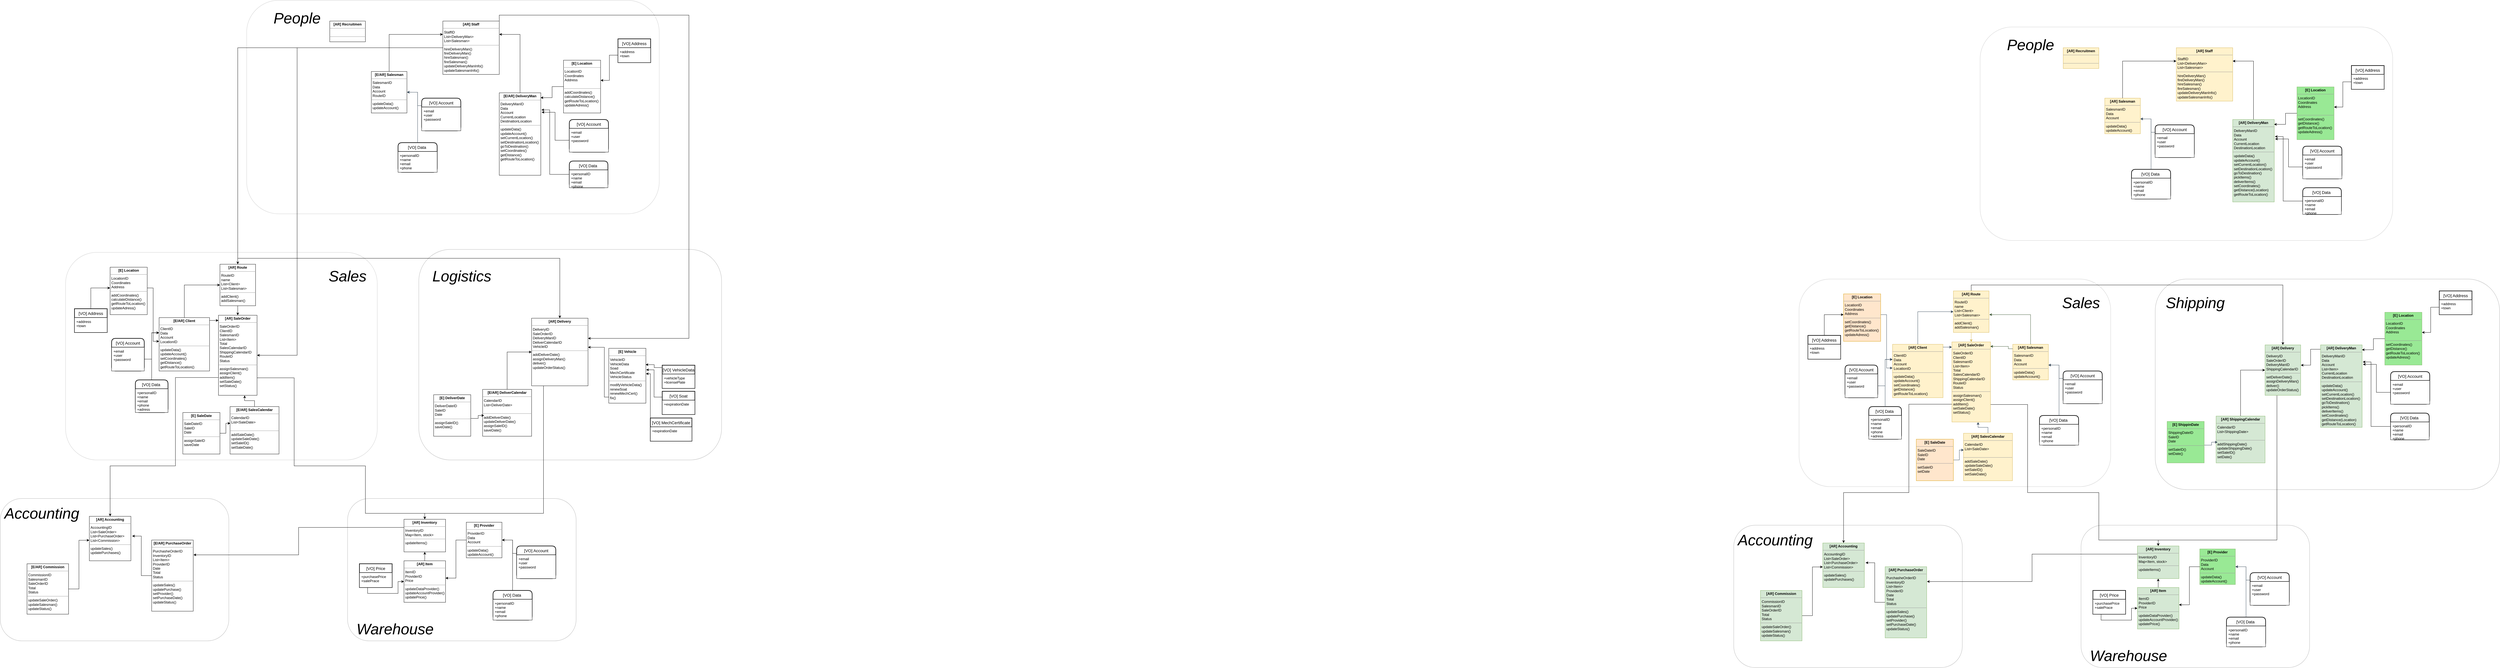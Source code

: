 <mxfile version="20.8.23" type="github">
  <diagram name="Página-1" id="D3V9jQPWNb1hQDFw4MQM">
    <mxGraphModel dx="3473" dy="2640" grid="1" gridSize="10" guides="1" tooltips="1" connect="1" arrows="1" fold="1" page="1" pageScale="1" pageWidth="827" pageHeight="1169" math="0" shadow="0">
      <root>
        <mxCell id="0" />
        <mxCell id="1" parent="0" />
        <mxCell id="OGgYQzT6ud-Ssf50_vJC-56" value="" style="rounded=1;whiteSpace=wrap;html=1;opacity=30;" parent="1" vertex="1">
          <mxGeometry x="-360" y="830" width="770" height="480" as="geometry" />
        </mxCell>
        <mxCell id="OGgYQzT6ud-Ssf50_vJC-55" value="" style="rounded=1;whiteSpace=wrap;html=1;opacity=30;" parent="1" vertex="1">
          <mxGeometry x="810" y="830" width="770" height="480" as="geometry" />
        </mxCell>
        <mxCell id="OGgYQzT6ud-Ssf50_vJC-52" value="" style="rounded=1;whiteSpace=wrap;html=1;opacity=20;" parent="1" vertex="1">
          <mxGeometry x="-140" width="1050" height="700" as="geometry" />
        </mxCell>
        <mxCell id="OGgYQzT6ud-Ssf50_vJC-51" value="" style="rounded=1;whiteSpace=wrap;html=1;opacity=30;" parent="1" vertex="1">
          <mxGeometry x="1050" y="-10" width="1020" height="710" as="geometry" />
        </mxCell>
        <mxCell id="OGgYQzT6ud-Ssf50_vJC-46" style="edgeStyle=orthogonalEdgeStyle;rounded=0;orthogonalLoop=1;jettySize=auto;html=1;exitX=0;exitY=0.75;exitDx=0;exitDy=0;" parent="1" source="0ui3gOTNWa6qhWBBb9ut-3" target="OGgYQzT6ud-Ssf50_vJC-39" edge="1">
          <mxGeometry relative="1" as="geometry">
            <Array as="points">
              <mxPoint x="230" y="422" />
              <mxPoint x="230" y="720" />
              <mxPoint x="10" y="720" />
            </Array>
          </mxGeometry>
        </mxCell>
        <mxCell id="OGgYQzT6ud-Ssf50_vJC-47" style="edgeStyle=orthogonalEdgeStyle;rounded=0;orthogonalLoop=1;jettySize=auto;html=1;exitX=1;exitY=0.75;exitDx=0;exitDy=0;entryX=0.5;entryY=0;entryDx=0;entryDy=0;" parent="1" source="0ui3gOTNWa6qhWBBb9ut-3" target="OGgYQzT6ud-Ssf50_vJC-22" edge="1">
          <mxGeometry relative="1" as="geometry">
            <Array as="points">
              <mxPoint x="630" y="423" />
              <mxPoint x="630" y="720" />
              <mxPoint x="870" y="720" />
              <mxPoint x="870" y="880" />
              <mxPoint x="1070" y="880" />
            </Array>
          </mxGeometry>
        </mxCell>
        <mxCell id="0ui3gOTNWa6qhWBBb9ut-3" value="&lt;p style=&quot;margin:0px;margin-top:4px;text-align:center;&quot;&gt;&lt;b&gt;[AR] SaleOrder&lt;/b&gt;&lt;/p&gt;&lt;hr size=&quot;1&quot;&gt;&lt;p style=&quot;margin:0px;margin-left:4px;&quot;&gt;SaleOrderID&lt;/p&gt;&lt;p style=&quot;margin:0px;margin-left:4px;&quot;&gt;ClientID&lt;/p&gt;&lt;p style=&quot;margin:0px;margin-left:4px;&quot;&gt;SalesmanID&lt;/p&gt;&lt;p style=&quot;margin:0px;margin-left:4px;&quot;&gt;List&amp;lt;Item&amp;gt;&lt;/p&gt;&lt;p style=&quot;margin:0px;margin-left:4px;&quot;&gt;Total&lt;/p&gt;&lt;p style=&quot;margin:0px;margin-left:4px;&quot;&gt;SalesCalendarID&lt;/p&gt;&lt;p style=&quot;margin:0px;margin-left:4px;&quot;&gt;&lt;span style=&quot;background-color: initial;&quot;&gt;ShippingCalendarID&lt;/span&gt;&lt;br&gt;&lt;/p&gt;&lt;p style=&quot;margin:0px;margin-left:4px;&quot;&gt;&lt;span style=&quot;background-color: initial;&quot;&gt;RouteID&lt;/span&gt;&lt;/p&gt;&lt;p style=&quot;margin:0px;margin-left:4px;&quot;&gt;Status&lt;/p&gt;&lt;hr size=&quot;1&quot;&gt;&lt;p style=&quot;margin:0px;margin-left:4px;&quot;&gt;assignSalesman()&lt;/p&gt;&lt;p style=&quot;margin:0px;margin-left:4px;&quot;&gt;assignClient()&lt;/p&gt;&lt;p style=&quot;margin:0px;margin-left:4px;&quot;&gt;addItem()&lt;/p&gt;&lt;p style=&quot;margin:0px;margin-left:4px;&quot;&gt;setSaleDate()&lt;/p&gt;&lt;p style=&quot;margin:0px;margin-left:4px;&quot;&gt;setStatus()&lt;/p&gt;&lt;p style=&quot;margin:0px;margin-left:4px;&quot;&gt;&lt;br&gt;&lt;/p&gt;&lt;p style=&quot;margin:0px;margin-left:4px;&quot;&gt;&lt;br&gt;&lt;/p&gt;" style="verticalAlign=top;align=left;overflow=fill;fontSize=12;fontFamily=Helvetica;html=1;" parent="1" vertex="1">
          <mxGeometry x="375" y="212" width="130" height="270" as="geometry" />
        </mxCell>
        <mxCell id="0ui3gOTNWa6qhWBBb9ut-22" style="edgeStyle=orthogonalEdgeStyle;rounded=0;orthogonalLoop=1;jettySize=auto;html=1;" parent="1" source="0ui3gOTNWa6qhWBBb9ut-13" target="0ui3gOTNWa6qhWBBb9ut-3" edge="1">
          <mxGeometry relative="1" as="geometry" />
        </mxCell>
        <mxCell id="OGgYQzT6ud-Ssf50_vJC-11" style="edgeStyle=orthogonalEdgeStyle;rounded=0;orthogonalLoop=1;jettySize=auto;html=1;exitX=0.5;exitY=0;exitDx=0;exitDy=0;entryX=0.5;entryY=0;entryDx=0;entryDy=0;" parent="1" source="0ui3gOTNWa6qhWBBb9ut-13" target="0ui3gOTNWa6qhWBBb9ut-74" edge="1">
          <mxGeometry relative="1" as="geometry" />
        </mxCell>
        <mxCell id="0ui3gOTNWa6qhWBBb9ut-13" value="&lt;p style=&quot;margin:0px;margin-top:4px;text-align:center;&quot;&gt;&lt;b&gt;[AR] Route&lt;/b&gt;&lt;/p&gt;&lt;hr size=&quot;1&quot;&gt;&lt;p style=&quot;margin:0px;margin-left:4px;&quot;&gt;RouteID&lt;/p&gt;&lt;p style=&quot;margin:0px;margin-left:4px;&quot;&gt;name&lt;/p&gt;&lt;p style=&quot;margin:0px;margin-left:4px;&quot;&gt;List&amp;lt;Client&amp;gt;&lt;/p&gt;&lt;p style=&quot;margin:0px;margin-left:4px;&quot;&gt;List&amp;lt;Salesman&amp;gt;&lt;/p&gt;&lt;hr size=&quot;1&quot;&gt;&lt;p style=&quot;margin:0px;margin-left:4px;&quot;&gt;addClient()&lt;/p&gt;&lt;p style=&quot;margin:0px;margin-left:4px;&quot;&gt;addSalesman()&lt;/p&gt;" style="verticalAlign=top;align=left;overflow=fill;fontSize=12;fontFamily=Helvetica;html=1;" parent="1" vertex="1">
          <mxGeometry x="380" y="40" width="120" height="140" as="geometry" />
        </mxCell>
        <mxCell id="0ui3gOTNWa6qhWBBb9ut-19" value="" style="group;" parent="1" vertex="1" connectable="0">
          <mxGeometry x="95" y="220" width="250" height="320" as="geometry" />
        </mxCell>
        <mxCell id="0ui3gOTNWa6qhWBBb9ut-4" value="&lt;p style=&quot;margin:0px;margin-top:4px;text-align:center;&quot;&gt;&lt;b&gt;[E/AR] Client&lt;/b&gt;&lt;/p&gt;&lt;hr size=&quot;1&quot;&gt;&lt;p style=&quot;margin:0px;margin-left:4px;&quot;&gt;ClientID&lt;/p&gt;&lt;p style=&quot;margin:0px;margin-left:4px;&quot;&gt;Data&lt;/p&gt;&lt;p style=&quot;margin:0px;margin-left:4px;&quot;&gt;Account&lt;/p&gt;&lt;p style=&quot;margin:0px;margin-left:4px;&quot;&gt;LocationID&lt;/p&gt;&lt;hr size=&quot;1&quot;&gt;&lt;p style=&quot;margin:0px;margin-left:4px;&quot;&gt;updateData()&lt;/p&gt;&lt;p style=&quot;margin:0px;margin-left:4px;&quot;&gt;updateAccount()&lt;/p&gt;&lt;p style=&quot;margin:0px;margin-left:4px;&quot;&gt;setCoordinates()&lt;/p&gt;&lt;p style=&quot;margin:0px;margin-left:4px;&quot;&gt;getDistance()&lt;/p&gt;&lt;p style=&quot;margin:0px;margin-left:4px;&quot;&gt;getRouteToLocation()&lt;/p&gt;&lt;p style=&quot;margin:0px;margin-left:4px;&quot;&gt;&lt;br&gt;&lt;/p&gt;" style="verticalAlign=top;align=left;overflow=fill;fontSize=12;fontFamily=Helvetica;html=1;" parent="0ui3gOTNWa6qhWBBb9ut-19" vertex="1">
          <mxGeometry x="80" width="170" height="180" as="geometry" />
        </mxCell>
        <mxCell id="0ui3gOTNWa6qhWBBb9ut-9" value="[VO] Data " style="swimlane;childLayout=stackLayout;horizontal=1;startSize=30;horizontalStack=0;rounded=1;fontSize=14;fontStyle=0;strokeWidth=2;resizeParent=0;resizeLast=1;shadow=0;dashed=0;align=center;" parent="0ui3gOTNWa6qhWBBb9ut-19" vertex="1">
          <mxGeometry y="210" width="110" height="110" as="geometry" />
        </mxCell>
        <mxCell id="0ui3gOTNWa6qhWBBb9ut-10" value="+personalID&#xa;+name&#xa;+email&#xa;+phone&#xa;+adress&#xa;&#xa;" style="align=left;spacingLeft=4;fontSize=12;verticalAlign=top;resizable=0;rotatable=0;part=1;" parent="0ui3gOTNWa6qhWBBb9ut-9" vertex="1">
          <mxGeometry y="30" width="110" height="80" as="geometry" />
        </mxCell>
        <mxCell id="0ui3gOTNWa6qhWBBb9ut-15" style="edgeStyle=orthogonalEdgeStyle;rounded=0;orthogonalLoop=1;jettySize=auto;html=1;entryX=0;entryY=0.283;entryDx=0;entryDy=0;entryPerimeter=0;" parent="0ui3gOTNWa6qhWBBb9ut-19" source="0ui3gOTNWa6qhWBBb9ut-9" target="0ui3gOTNWa6qhWBBb9ut-4" edge="1">
          <mxGeometry relative="1" as="geometry">
            <mxPoint x="80" y="50" as="targetPoint" />
            <Array as="points">
              <mxPoint x="55" y="51" />
            </Array>
          </mxGeometry>
        </mxCell>
        <mxCell id="0ui3gOTNWa6qhWBBb9ut-21" style="edgeStyle=orthogonalEdgeStyle;rounded=0;orthogonalLoop=1;jettySize=auto;html=1;exitX=1;exitY=0.053;exitDx=0;exitDy=0;exitPerimeter=0;" parent="1" source="0ui3gOTNWa6qhWBBb9ut-4" edge="1">
          <mxGeometry relative="1" as="geometry">
            <mxPoint x="205" y="200" as="sourcePoint" />
            <mxPoint x="375" y="230" as="targetPoint" />
          </mxGeometry>
        </mxCell>
        <mxCell id="0ui3gOTNWa6qhWBBb9ut-23" style="edgeStyle=orthogonalEdgeStyle;rounded=0;orthogonalLoop=1;jettySize=auto;html=1;exitX=0.5;exitY=0;exitDx=0;exitDy=0;entryX=0;entryY=0.5;entryDx=0;entryDy=0;" parent="1" source="0ui3gOTNWa6qhWBBb9ut-4" target="0ui3gOTNWa6qhWBBb9ut-13" edge="1">
          <mxGeometry relative="1" as="geometry">
            <mxPoint x="380" y="100" as="targetPoint" />
            <Array as="points">
              <mxPoint x="260" y="110" />
            </Array>
          </mxGeometry>
        </mxCell>
        <mxCell id="0ui3gOTNWa6qhWBBb9ut-25" value="[VO] Account" style="swimlane;childLayout=stackLayout;horizontal=1;startSize=30;horizontalStack=0;rounded=1;fontSize=14;fontStyle=0;strokeWidth=2;resizeParent=0;resizeLast=1;shadow=0;dashed=0;align=center;" parent="1" vertex="1">
          <mxGeometry x="15" y="290" width="110" height="110" as="geometry" />
        </mxCell>
        <mxCell id="0ui3gOTNWa6qhWBBb9ut-26" value="+email&#xa;+user&#xa;+password&#xa;" style="align=left;spacingLeft=4;fontSize=12;verticalAlign=top;resizable=0;rotatable=0;part=1;" parent="0ui3gOTNWa6qhWBBb9ut-25" vertex="1">
          <mxGeometry y="30" width="110" height="80" as="geometry" />
        </mxCell>
        <mxCell id="0ui3gOTNWa6qhWBBb9ut-28" style="edgeStyle=orthogonalEdgeStyle;rounded=0;orthogonalLoop=1;jettySize=auto;html=1;entryX=0;entryY=0.285;entryDx=0;entryDy=0;entryPerimeter=0;" parent="1" source="0ui3gOTNWa6qhWBBb9ut-26" target="0ui3gOTNWa6qhWBBb9ut-4" edge="1">
          <mxGeometry relative="1" as="geometry">
            <mxPoint x="165" y="320" as="targetPoint" />
          </mxGeometry>
        </mxCell>
        <mxCell id="0ui3gOTNWa6qhWBBb9ut-42" style="edgeStyle=orthogonalEdgeStyle;rounded=0;orthogonalLoop=1;jettySize=auto;html=1;entryX=0.678;entryY=1.002;entryDx=0;entryDy=0;entryPerimeter=0;" parent="1" source="0ui3gOTNWa6qhWBBb9ut-33" target="0ui3gOTNWa6qhWBBb9ut-3" edge="1">
          <mxGeometry relative="1" as="geometry" />
        </mxCell>
        <mxCell id="0ui3gOTNWa6qhWBBb9ut-33" value="&lt;p style=&quot;margin:0px;margin-top:4px;text-align:center;&quot;&gt;&lt;b&gt;[E/AR] SalesCalendar&lt;/b&gt;&lt;/p&gt;&lt;hr size=&quot;1&quot;&gt;&lt;p style=&quot;margin:0px;margin-left:4px;&quot;&gt;CalendarID&lt;/p&gt;&lt;p style=&quot;margin:0px;margin-left:4px;&quot;&gt;List&amp;lt;SaleDate&amp;gt;&lt;/p&gt;&lt;p style=&quot;margin:0px;margin-left:4px;&quot;&gt;&lt;br&gt;&lt;/p&gt;&lt;hr size=&quot;1&quot;&gt;&lt;p style=&quot;margin:0px;margin-left:4px;&quot;&gt;addSaleDate()&lt;/p&gt;&lt;p style=&quot;margin:0px;margin-left:4px;&quot;&gt;updateSaleDate()&lt;/p&gt;&lt;p style=&quot;margin:0px;margin-left:4px;&quot;&gt;setSaleID()&lt;/p&gt;&lt;p style=&quot;margin:0px;margin-left:4px;&quot;&gt;setSaleDate()&lt;/p&gt;" style="verticalAlign=top;align=left;overflow=fill;fontSize=12;fontFamily=Helvetica;html=1;" parent="1" vertex="1">
          <mxGeometry x="414" y="520" width="165" height="160" as="geometry" />
        </mxCell>
        <mxCell id="0ui3gOTNWa6qhWBBb9ut-39" style="edgeStyle=orthogonalEdgeStyle;rounded=0;orthogonalLoop=1;jettySize=auto;html=1;" parent="1" source="0ui3gOTNWa6qhWBBb9ut-34" target="0ui3gOTNWa6qhWBBb9ut-4" edge="1">
          <mxGeometry relative="1" as="geometry">
            <mxPoint x="175" y="260" as="targetPoint" />
            <Array as="points">
              <mxPoint x="155" y="120" />
              <mxPoint x="155" y="300" />
            </Array>
          </mxGeometry>
        </mxCell>
        <mxCell id="0ui3gOTNWa6qhWBBb9ut-34" value="&lt;p style=&quot;margin:0px;margin-top:4px;text-align:center;&quot;&gt;&lt;b&gt;[E] Location&lt;/b&gt;&lt;/p&gt;&lt;hr size=&quot;1&quot;&gt;&lt;p style=&quot;margin:0px;margin-left:4px;&quot;&gt;LocationID&lt;/p&gt;&lt;p style=&quot;margin:0px;margin-left:4px;&quot;&gt;Coordinates&lt;/p&gt;&lt;p style=&quot;margin:0px;margin-left:4px;&quot;&gt;Address&lt;/p&gt;&lt;hr size=&quot;1&quot;&gt;&lt;p style=&quot;margin:0px;margin-left:4px;&quot;&gt;addCoordinates()&lt;/p&gt;&lt;p style=&quot;margin:0px;margin-left:4px;&quot;&gt;calculateDistance()&lt;/p&gt;&lt;p style=&quot;margin:0px;margin-left:4px;&quot;&gt;getRouteToLocation()&lt;/p&gt;&lt;p style=&quot;margin:0px;margin-left:4px;&quot;&gt;updateAdress()&lt;/p&gt;" style="verticalAlign=top;align=left;overflow=fill;fontSize=12;fontFamily=Helvetica;html=1;" parent="1" vertex="1">
          <mxGeometry x="10" y="50" width="125" height="160" as="geometry" />
        </mxCell>
        <mxCell id="0ui3gOTNWa6qhWBBb9ut-49" style="edgeStyle=orthogonalEdgeStyle;rounded=0;orthogonalLoop=1;jettySize=auto;html=1;exitX=1;exitY=0.5;exitDx=0;exitDy=0;entryX=0.006;entryY=0.353;entryDx=0;entryDy=0;entryPerimeter=0;" parent="1" source="0ui3gOTNWa6qhWBBb9ut-46" target="0ui3gOTNWa6qhWBBb9ut-33" edge="1">
          <mxGeometry relative="1" as="geometry" />
        </mxCell>
        <mxCell id="0ui3gOTNWa6qhWBBb9ut-46" value="&lt;p style=&quot;margin:0px;margin-top:4px;text-align:center;&quot;&gt;&lt;b&gt;[E] SaleDate&lt;/b&gt;&lt;/p&gt;&lt;hr size=&quot;1&quot;&gt;&lt;p style=&quot;margin:0px;margin-left:4px;&quot;&gt;SaleDateID&lt;br&gt;&lt;/p&gt;&lt;p style=&quot;margin:0px;margin-left:4px;&quot;&gt;SaleID&lt;/p&gt;&lt;p style=&quot;margin:0px;margin-left:4px;&quot;&gt;Date&lt;/p&gt;&lt;hr size=&quot;1&quot;&gt;&lt;p style=&quot;margin:0px;margin-left:4px;&quot;&gt;assignSaleID&lt;/p&gt;&lt;p style=&quot;margin:0px;margin-left:4px;&quot;&gt;saveDate&lt;/p&gt;" style="verticalAlign=top;align=left;overflow=fill;fontSize=12;fontFamily=Helvetica;html=1;" parent="1" vertex="1">
          <mxGeometry x="255" y="540" width="125" height="140" as="geometry" />
        </mxCell>
        <mxCell id="OGgYQzT6ud-Ssf50_vJC-9" style="edgeStyle=orthogonalEdgeStyle;rounded=0;orthogonalLoop=1;jettySize=auto;html=1;entryX=0;entryY=0.5;entryDx=0;entryDy=0;" parent="1" source="0ui3gOTNWa6qhWBBb9ut-70" target="0ui3gOTNWa6qhWBBb9ut-74" edge="1">
          <mxGeometry relative="1" as="geometry" />
        </mxCell>
        <mxCell id="0ui3gOTNWa6qhWBBb9ut-70" value="&lt;p style=&quot;margin:0px;margin-top:4px;text-align:center;&quot;&gt;&lt;b&gt;[E/AR] DeliverCalendar&lt;/b&gt;&lt;/p&gt;&lt;hr size=&quot;1&quot;&gt;&lt;p style=&quot;margin:0px;margin-left:4px;&quot;&gt;CalendarID&lt;/p&gt;&lt;p style=&quot;margin:0px;margin-left:4px;&quot;&gt;List&amp;lt;DeliverDate&amp;gt;&lt;/p&gt;&lt;p style=&quot;margin:0px;margin-left:4px;&quot;&gt;&lt;br&gt;&lt;/p&gt;&lt;hr size=&quot;1&quot;&gt;&lt;p style=&quot;margin:0px;margin-left:4px;&quot;&gt;addDeliverDate()&lt;/p&gt;&lt;p style=&quot;margin:0px;margin-left:4px;&quot;&gt;updateDeliverDate()&lt;/p&gt;&lt;p style=&quot;border-color: var(--border-color); margin: 0px 0px 0px 4px;&quot;&gt;assignSaleID()&lt;/p&gt;&lt;p style=&quot;border-color: var(--border-color); margin: 0px 0px 0px 4px;&quot;&gt;saveDate()&lt;/p&gt;" style="verticalAlign=top;align=left;overflow=fill;fontSize=12;fontFamily=Helvetica;html=1;" parent="1" vertex="1">
          <mxGeometry x="1265" y="462" width="165" height="158" as="geometry" />
        </mxCell>
        <mxCell id="0ui3gOTNWa6qhWBBb9ut-71" style="edgeStyle=orthogonalEdgeStyle;rounded=0;orthogonalLoop=1;jettySize=auto;html=1;exitX=1;exitY=0.5;exitDx=0;exitDy=0;" parent="1" source="0ui3gOTNWa6qhWBBb9ut-72" edge="1">
          <mxGeometry relative="1" as="geometry">
            <mxPoint x="1270" y="550" as="targetPoint" />
            <Array as="points">
              <mxPoint x="1225" y="560" />
              <mxPoint x="1250" y="560" />
              <mxPoint x="1250" y="550" />
            </Array>
          </mxGeometry>
        </mxCell>
        <mxCell id="0ui3gOTNWa6qhWBBb9ut-72" value="&lt;p style=&quot;margin:0px;margin-top:4px;text-align:center;&quot;&gt;&lt;b&gt;[E] DeliverDate&lt;/b&gt;&lt;/p&gt;&lt;hr size=&quot;1&quot;&gt;&lt;p style=&quot;margin:0px;margin-left:4px;&quot;&gt;DeliverDateID&lt;br&gt;&lt;/p&gt;&lt;p style=&quot;margin:0px;margin-left:4px;&quot;&gt;SaleID&lt;/p&gt;&lt;p style=&quot;margin:0px;margin-left:4px;&quot;&gt;Date&lt;/p&gt;&lt;hr size=&quot;1&quot;&gt;&lt;p style=&quot;margin:0px;margin-left:4px;&quot;&gt;assignSaleID()&lt;/p&gt;&lt;p style=&quot;margin:0px;margin-left:4px;&quot;&gt;saveDate()&lt;/p&gt;" style="verticalAlign=top;align=left;overflow=fill;fontSize=12;fontFamily=Helvetica;html=1;" parent="1" vertex="1">
          <mxGeometry x="1100" y="480" width="125" height="140" as="geometry" />
        </mxCell>
        <mxCell id="OGgYQzT6ud-Ssf50_vJC-63" style="edgeStyle=orthogonalEdgeStyle;rounded=0;orthogonalLoop=1;jettySize=auto;html=1;entryX=0.5;entryY=0;entryDx=0;entryDy=0;fontSize=51;" parent="1" source="0ui3gOTNWa6qhWBBb9ut-74" target="OGgYQzT6ud-Ssf50_vJC-22" edge="1">
          <mxGeometry relative="1" as="geometry">
            <Array as="points">
              <mxPoint x="1470" y="880" />
              <mxPoint x="1070" y="880" />
            </Array>
          </mxGeometry>
        </mxCell>
        <mxCell id="0ui3gOTNWa6qhWBBb9ut-74" value="&lt;p style=&quot;margin:0px;margin-top:4px;text-align:center;&quot;&gt;&lt;b&gt;[AR] Delivery&lt;/b&gt;&lt;/p&gt;&lt;hr size=&quot;1&quot;&gt;&lt;p style=&quot;margin:0px;margin-left:4px;&quot;&gt;DeliveryID&lt;/p&gt;&lt;p style=&quot;margin:0px;margin-left:4px;&quot;&gt;SaleOrderID&lt;/p&gt;&lt;p style=&quot;margin:0px;margin-left:4px;&quot;&gt;DeliveryManID&lt;/p&gt;&lt;p style=&quot;margin:0px;margin-left:4px;&quot;&gt;DeliverCalendarID&lt;/p&gt;&lt;p style=&quot;margin:0px;margin-left:4px;&quot;&gt;VehicleID&lt;/p&gt;&lt;hr size=&quot;1&quot;&gt;&lt;p style=&quot;border-color: var(--border-color); margin: 0px 0px 0px 4px;&quot;&gt;&lt;span style=&quot;background-color: initial;&quot;&gt;addDeliverDate()&lt;/span&gt;&lt;/p&gt;&lt;p style=&quot;border-color: var(--border-color); margin: 0px 0px 0px 4px;&quot;&gt;assignDeliveryMan()&lt;/p&gt;&lt;p style=&quot;border-color: var(--border-color); margin: 0px 0px 0px 4px;&quot;&gt;&lt;span style=&quot;background-color: initial;&quot;&gt;deliver()&lt;/span&gt;&lt;br&gt;&lt;/p&gt;&lt;p style=&quot;border-color: var(--border-color); margin: 0px 0px 0px 4px;&quot;&gt;updateOrderStatus()&lt;br style=&quot;border-color: var(--border-color);&quot;&gt;&lt;/p&gt;&lt;div&gt;&lt;br&gt;&lt;/div&gt;" style="verticalAlign=top;align=left;overflow=fill;fontSize=12;fontFamily=Helvetica;html=1;" parent="1" vertex="1">
          <mxGeometry x="1430" y="222" width="190" height="228" as="geometry" />
        </mxCell>
        <mxCell id="OGgYQzT6ud-Ssf50_vJC-18" style="edgeStyle=orthogonalEdgeStyle;rounded=0;orthogonalLoop=1;jettySize=auto;html=1;exitX=0.5;exitY=0;exitDx=0;exitDy=0;" parent="1" source="OGgYQzT6ud-Ssf50_vJC-14" target="0ui3gOTNWa6qhWBBb9ut-34" edge="1">
          <mxGeometry relative="1" as="geometry">
            <Array as="points">
              <mxPoint x="-55" y="120" />
            </Array>
          </mxGeometry>
        </mxCell>
        <mxCell id="OGgYQzT6ud-Ssf50_vJC-14" value="[VO] Address" style="swimlane;childLayout=stackLayout;horizontal=1;startSize=30;horizontalStack=0;rounded=1;fontSize=14;fontStyle=0;strokeWidth=2;resizeParent=0;resizeLast=1;shadow=0;dashed=0;align=center;arcSize=0;" parent="1" vertex="1">
          <mxGeometry x="-110" y="190" width="110" height="80" as="geometry" />
        </mxCell>
        <mxCell id="OGgYQzT6ud-Ssf50_vJC-15" value="+address&#xa;+town&#xa;" style="align=left;spacingLeft=4;fontSize=12;verticalAlign=top;resizable=0;rotatable=0;part=1;" parent="OGgYQzT6ud-Ssf50_vJC-14" vertex="1">
          <mxGeometry y="30" width="110" height="50" as="geometry" />
        </mxCell>
        <mxCell id="OGgYQzT6ud-Ssf50_vJC-48" style="edgeStyle=orthogonalEdgeStyle;rounded=0;orthogonalLoop=1;jettySize=auto;html=1;exitX=0;exitY=0.25;exitDx=0;exitDy=0;entryX=1.007;entryY=0.205;entryDx=0;entryDy=0;entryPerimeter=0;" parent="1" source="OGgYQzT6ud-Ssf50_vJC-22" target="OGgYQzT6ud-Ssf50_vJC-40" edge="1">
          <mxGeometry relative="1" as="geometry">
            <Array as="points">
              <mxPoint x="645" y="928" />
              <mxPoint x="645" y="1020" />
              <mxPoint x="291" y="1020" />
            </Array>
          </mxGeometry>
        </mxCell>
        <mxCell id="OGgYQzT6ud-Ssf50_vJC-22" value="&lt;p style=&quot;margin:0px;margin-top:4px;text-align:center;&quot;&gt;&lt;b&gt;[AR] Inventory&lt;/b&gt;&lt;/p&gt;&lt;hr size=&quot;1&quot;&gt;&lt;p style=&quot;margin:0px;margin-left:4px;&quot;&gt;InventoryID&lt;/p&gt;&lt;p style=&quot;margin:0px;margin-left:4px;&quot;&gt;Map&amp;lt;Item, stock&amp;gt;&lt;/p&gt;&lt;hr size=&quot;1&quot;&gt;&lt;p style=&quot;border-color: var(--border-color); margin: 0px 0px 0px 4px;&quot;&gt;updateItems()&lt;/p&gt;&lt;p style=&quot;border-color: var(--border-color); margin: 0px 0px 0px 4px;&quot;&gt;&lt;br&gt;&lt;/p&gt;" style="verticalAlign=top;align=left;overflow=fill;fontSize=12;fontFamily=Helvetica;html=1;" parent="1" vertex="1">
          <mxGeometry x="1000" y="900" width="140" height="110" as="geometry" />
        </mxCell>
        <mxCell id="OGgYQzT6ud-Ssf50_vJC-37" style="edgeStyle=orthogonalEdgeStyle;rounded=0;orthogonalLoop=1;jettySize=auto;html=1;" parent="1" source="OGgYQzT6ud-Ssf50_vJC-23" target="OGgYQzT6ud-Ssf50_vJC-22" edge="1">
          <mxGeometry relative="1" as="geometry" />
        </mxCell>
        <mxCell id="OGgYQzT6ud-Ssf50_vJC-23" value="&lt;p style=&quot;margin:0px;margin-top:4px;text-align:center;&quot;&gt;&lt;b&gt;[AR] Item&lt;/b&gt;&lt;/p&gt;&lt;hr size=&quot;1&quot;&gt;&lt;p style=&quot;margin:0px;margin-left:4px;&quot;&gt;ItemID&lt;/p&gt;&lt;p style=&quot;margin:0px;margin-left:4px;&quot;&gt;ProviderID&lt;/p&gt;&lt;p style=&quot;margin:0px;margin-left:4px;&quot;&gt;Price&lt;/p&gt;&lt;hr size=&quot;1&quot;&gt;&lt;p style=&quot;border-color: var(--border-color); margin: 0px 0px 0px 4px;&quot;&gt;updateDataProvider()&lt;/p&gt;&lt;p style=&quot;border-color: var(--border-color); margin: 0px 0px 0px 4px;&quot;&gt;updateAccountProvider()&lt;/p&gt;&lt;p style=&quot;border-color: var(--border-color); margin: 0px 0px 0px 4px;&quot;&gt;updatePrice()&lt;/p&gt;&lt;p style=&quot;border-color: var(--border-color); margin: 0px 0px 0px 4px;&quot;&gt;&lt;br&gt;&lt;/p&gt;&lt;p style=&quot;border-color: var(--border-color); margin: 0px 0px 0px 4px;&quot;&gt;&lt;br&gt;&lt;/p&gt;" style="verticalAlign=top;align=left;overflow=fill;fontSize=12;fontFamily=Helvetica;html=1;" parent="1" vertex="1">
          <mxGeometry x="1000" y="1040" width="140" height="140" as="geometry" />
        </mxCell>
        <mxCell id="OGgYQzT6ud-Ssf50_vJC-24" value="[VO] Price" style="swimlane;childLayout=stackLayout;horizontal=1;startSize=30;horizontalStack=0;rounded=1;fontSize=14;fontStyle=0;strokeWidth=2;resizeParent=0;resizeLast=1;shadow=0;dashed=0;align=center;arcSize=0;" parent="1" vertex="1">
          <mxGeometry x="850" y="1050" width="110" height="80" as="geometry" />
        </mxCell>
        <mxCell id="OGgYQzT6ud-Ssf50_vJC-25" value="+purchasePrice&#xa;+salePrace&#xa;" style="align=left;spacingLeft=4;fontSize=12;verticalAlign=top;resizable=0;rotatable=0;part=1;" parent="OGgYQzT6ud-Ssf50_vJC-24" vertex="1">
          <mxGeometry y="30" width="110" height="50" as="geometry" />
        </mxCell>
        <mxCell id="OGgYQzT6ud-Ssf50_vJC-34" value="" style="group" parent="1" vertex="1" connectable="0">
          <mxGeometry x="1210" y="910" width="301.45" height="310" as="geometry" />
        </mxCell>
        <mxCell id="OGgYQzT6ud-Ssf50_vJC-26" value="&lt;p style=&quot;margin:0px;margin-top:4px;text-align:center;&quot;&gt;&lt;b&gt;[E] Provider&lt;/b&gt;&lt;/p&gt;&lt;hr size=&quot;1&quot;&gt;&lt;p style=&quot;margin:0px;margin-left:4px;&quot;&gt;ProviderID&lt;/p&gt;&lt;p style=&quot;margin:0px;margin-left:4px;&quot;&gt;Data&lt;/p&gt;&lt;p style=&quot;margin:0px;margin-left:4px;&quot;&gt;Account&lt;/p&gt;&lt;hr size=&quot;1&quot;&gt;&lt;p style=&quot;border-color: var(--border-color); margin: 0px 0px 0px 4px;&quot;&gt;updateData()&lt;/p&gt;&lt;p style=&quot;border-color: var(--border-color); margin: 0px 0px 0px 4px;&quot;&gt;updateAccount()&lt;/p&gt;" style="verticalAlign=top;align=left;overflow=fill;fontSize=12;fontFamily=Helvetica;html=1;" parent="OGgYQzT6ud-Ssf50_vJC-34" vertex="1">
          <mxGeometry width="120" height="120" as="geometry" />
        </mxCell>
        <mxCell id="OGgYQzT6ud-Ssf50_vJC-27" value="" style="group;" parent="OGgYQzT6ud-Ssf50_vJC-34" vertex="1" connectable="0">
          <mxGeometry x="120" y="60" width="181.45" height="270" as="geometry" />
        </mxCell>
        <mxCell id="OGgYQzT6ud-Ssf50_vJC-28" style="edgeStyle=orthogonalEdgeStyle;rounded=0;orthogonalLoop=1;jettySize=auto;html=1;exitX=0.008;exitY=0.228;exitDx=0;exitDy=0;exitPerimeter=0;" parent="OGgYQzT6ud-Ssf50_vJC-27" source="OGgYQzT6ud-Ssf50_vJC-29" edge="1">
          <mxGeometry relative="1" as="geometry">
            <mxPoint as="targetPoint" />
            <Array as="points">
              <mxPoint x="35.943" y="45" />
              <mxPoint x="35.943" />
              <mxPoint />
            </Array>
          </mxGeometry>
        </mxCell>
        <mxCell id="OGgYQzT6ud-Ssf50_vJC-29" value="[VO] Account" style="swimlane;childLayout=stackLayout;horizontal=1;startSize=30;horizontalStack=0;rounded=1;fontSize=14;fontStyle=0;strokeWidth=2;resizeParent=0;resizeLast=1;shadow=0;dashed=0;align=center;" parent="OGgYQzT6ud-Ssf50_vJC-27" vertex="1">
          <mxGeometry x="49.66" y="20" width="131.79" height="110" as="geometry" />
        </mxCell>
        <mxCell id="OGgYQzT6ud-Ssf50_vJC-30" value="+email&#xa;+user&#xa;+password&#xa;" style="align=left;spacingLeft=4;fontSize=12;verticalAlign=top;resizable=0;rotatable=0;part=1;" parent="OGgYQzT6ud-Ssf50_vJC-29" vertex="1">
          <mxGeometry y="30" width="131.79" height="80" as="geometry" />
        </mxCell>
        <mxCell id="OGgYQzT6ud-Ssf50_vJC-31" value="[VO] Data " style="swimlane;childLayout=stackLayout;horizontal=1;startSize=30;horizontalStack=0;rounded=1;fontSize=14;fontStyle=0;strokeWidth=2;resizeParent=0;resizeLast=1;shadow=0;dashed=0;align=center;" parent="OGgYQzT6ud-Ssf50_vJC-27" vertex="1">
          <mxGeometry x="-29.998" y="170" width="131.789" height="100" as="geometry" />
        </mxCell>
        <mxCell id="OGgYQzT6ud-Ssf50_vJC-32" value="+personalID&#xa;+name&#xa;+email&#xa;+phone&#xa;" style="align=left;spacingLeft=4;fontSize=12;verticalAlign=top;resizable=0;rotatable=0;part=1;" parent="OGgYQzT6ud-Ssf50_vJC-31" vertex="1">
          <mxGeometry y="30" width="131.789" height="70" as="geometry" />
        </mxCell>
        <mxCell id="OGgYQzT6ud-Ssf50_vJC-33" style="edgeStyle=orthogonalEdgeStyle;rounded=0;orthogonalLoop=1;jettySize=auto;html=1;exitX=0.5;exitY=0;exitDx=0;exitDy=0;" parent="OGgYQzT6ud-Ssf50_vJC-27" source="OGgYQzT6ud-Ssf50_vJC-31" edge="1">
          <mxGeometry relative="1" as="geometry">
            <mxPoint as="targetPoint" />
            <Array as="points">
              <mxPoint x="36" />
            </Array>
          </mxGeometry>
        </mxCell>
        <mxCell id="OGgYQzT6ud-Ssf50_vJC-35" style="edgeStyle=orthogonalEdgeStyle;rounded=0;orthogonalLoop=1;jettySize=auto;html=1;exitX=0.25;exitY=1;exitDx=0;exitDy=0;" parent="1" source="OGgYQzT6ud-Ssf50_vJC-25" target="OGgYQzT6ud-Ssf50_vJC-23" edge="1">
          <mxGeometry relative="1" as="geometry">
            <mxPoint x="950" y="1170" as="targetPoint" />
          </mxGeometry>
        </mxCell>
        <mxCell id="OGgYQzT6ud-Ssf50_vJC-36" style="edgeStyle=orthogonalEdgeStyle;rounded=0;orthogonalLoop=1;jettySize=auto;html=1;entryX=0.999;entryY=0.417;entryDx=0;entryDy=0;entryPerimeter=0;" parent="1" source="OGgYQzT6ud-Ssf50_vJC-26" target="OGgYQzT6ud-Ssf50_vJC-23" edge="1">
          <mxGeometry relative="1" as="geometry" />
        </mxCell>
        <mxCell id="OGgYQzT6ud-Ssf50_vJC-39" value="&lt;p style=&quot;margin:0px;margin-top:4px;text-align:center;&quot;&gt;&lt;b&gt;[AR] Accounting&lt;/b&gt;&lt;/p&gt;&lt;hr size=&quot;1&quot;&gt;&lt;p style=&quot;margin:0px;margin-left:4px;&quot;&gt;AccountingID&lt;/p&gt;&lt;p style=&quot;margin:0px;margin-left:4px;&quot;&gt;List&amp;lt;SaleOrder&amp;gt;&lt;/p&gt;&lt;p style=&quot;margin:0px;margin-left:4px;&quot;&gt;List&amp;lt;PurchaseOrder&amp;gt;&lt;/p&gt;&lt;p style=&quot;margin:0px;margin-left:4px;&quot;&gt;List&amp;lt;Commission&amp;gt;&lt;/p&gt;&lt;hr size=&quot;1&quot;&gt;&lt;p style=&quot;border-color: var(--border-color); margin: 0px 0px 0px 4px;&quot;&gt;updateSales()&lt;/p&gt;&lt;p style=&quot;border-color: var(--border-color); margin: 0px 0px 0px 4px;&quot;&gt;updatePurchases()&lt;/p&gt;&lt;p style=&quot;border-color: var(--border-color); margin: 0px 0px 0px 4px;&quot;&gt;&lt;br&gt;&lt;/p&gt;" style="verticalAlign=top;align=left;overflow=fill;fontSize=12;fontFamily=Helvetica;html=1;" parent="1" vertex="1">
          <mxGeometry x="-60" y="890" width="140" height="150" as="geometry" />
        </mxCell>
        <mxCell id="OGgYQzT6ud-Ssf50_vJC-43" style="edgeStyle=orthogonalEdgeStyle;rounded=0;orthogonalLoop=1;jettySize=auto;html=1;entryX=1.03;entryY=0.444;entryDx=0;entryDy=0;entryPerimeter=0;" parent="1" source="OGgYQzT6ud-Ssf50_vJC-40" target="OGgYQzT6ud-Ssf50_vJC-39" edge="1">
          <mxGeometry relative="1" as="geometry">
            <mxPoint x="90.0" y="960" as="targetPoint" />
          </mxGeometry>
        </mxCell>
        <mxCell id="OGgYQzT6ud-Ssf50_vJC-40" value="&lt;p style=&quot;margin:0px;margin-top:4px;text-align:center;&quot;&gt;&lt;b&gt;[E/AR] PurchaseOrder&lt;/b&gt;&lt;/p&gt;&lt;hr size=&quot;1&quot;&gt;&lt;p style=&quot;margin:0px;margin-left:4px;&quot;&gt;PurchasheOrderID&lt;/p&gt;&lt;p style=&quot;margin:0px;margin-left:4px;&quot;&gt;InventoryID&lt;/p&gt;&lt;p style=&quot;margin:0px;margin-left:4px;&quot;&gt;List&amp;lt;Item&amp;gt;&lt;/p&gt;&lt;p style=&quot;margin:0px;margin-left:4px;&quot;&gt;ProviderID&lt;/p&gt;&lt;p style=&quot;margin:0px;margin-left:4px;&quot;&gt;Date&lt;/p&gt;&lt;p style=&quot;margin:0px;margin-left:4px;&quot;&gt;Total&lt;/p&gt;&lt;p style=&quot;margin:0px;margin-left:4px;&quot;&gt;Status&lt;/p&gt;&lt;hr size=&quot;1&quot;&gt;&lt;p style=&quot;border-color: var(--border-color); margin: 0px 0px 0px 4px;&quot;&gt;updateSales()&lt;/p&gt;&lt;p style=&quot;border-color: var(--border-color); margin: 0px 0px 0px 4px;&quot;&gt;updatePurchase()&lt;/p&gt;&lt;p style=&quot;border-color: var(--border-color); margin: 0px 0px 0px 4px;&quot;&gt;setProvider()&lt;/p&gt;&lt;p style=&quot;border-color: var(--border-color); margin: 0px 0px 0px 4px;&quot;&gt;setPurchaseDate()&lt;/p&gt;&lt;p style=&quot;border-color: var(--border-color); margin: 0px 0px 0px 4px;&quot;&gt;updateStatus()&lt;/p&gt;&lt;p style=&quot;border-color: var(--border-color); margin: 0px 0px 0px 4px;&quot;&gt;&lt;br&gt;&lt;/p&gt;" style="verticalAlign=top;align=left;overflow=fill;fontSize=12;fontFamily=Helvetica;html=1;" parent="1" vertex="1">
          <mxGeometry x="150" y="970" width="140" height="240" as="geometry" />
        </mxCell>
        <mxCell id="OGgYQzT6ud-Ssf50_vJC-44" style="edgeStyle=orthogonalEdgeStyle;rounded=0;orthogonalLoop=1;jettySize=auto;html=1;entryX=0;entryY=0.538;entryDx=0;entryDy=0;entryPerimeter=0;" parent="1" source="OGgYQzT6ud-Ssf50_vJC-42" target="OGgYQzT6ud-Ssf50_vJC-39" edge="1">
          <mxGeometry relative="1" as="geometry">
            <mxPoint x="-90" y="1090" as="targetPoint" />
          </mxGeometry>
        </mxCell>
        <mxCell id="OGgYQzT6ud-Ssf50_vJC-42" value="&lt;p style=&quot;margin:0px;margin-top:4px;text-align:center;&quot;&gt;&lt;b&gt;[E/AR] Commission&lt;/b&gt;&lt;/p&gt;&lt;hr size=&quot;1&quot;&gt;&lt;p style=&quot;margin:0px;margin-left:4px;&quot;&gt;CommissionID&lt;/p&gt;&lt;p style=&quot;margin:0px;margin-left:4px;&quot;&gt;SalesmanID&lt;/p&gt;&lt;p style=&quot;margin:0px;margin-left:4px;&quot;&gt;SaleOrderID&lt;/p&gt;&lt;p style=&quot;margin:0px;margin-left:4px;&quot;&gt;Total&lt;/p&gt;&lt;p style=&quot;margin:0px;margin-left:4px;&quot;&gt;Status&lt;/p&gt;&lt;hr size=&quot;1&quot;&gt;&lt;p style=&quot;border-color: var(--border-color); margin: 0px 0px 0px 4px;&quot;&gt;updateSaleOrder()&lt;/p&gt;&lt;p style=&quot;border-color: var(--border-color); margin: 0px 0px 0px 4px;&quot;&gt;updateSalesman()&lt;/p&gt;&lt;p style=&quot;border-color: var(--border-color); margin: 0px 0px 0px 4px;&quot;&gt;updateStatus()&lt;/p&gt;&lt;p style=&quot;border-color: var(--border-color); margin: 0px 0px 0px 4px;&quot;&gt;&lt;br&gt;&lt;/p&gt;" style="verticalAlign=top;align=left;overflow=fill;fontSize=12;fontFamily=Helvetica;html=1;" parent="1" vertex="1">
          <mxGeometry x="-270" y="1050" width="140" height="170" as="geometry" />
        </mxCell>
        <mxCell id="OGgYQzT6ud-Ssf50_vJC-54" value="Sales" style="text;html=1;strokeColor=none;fillColor=none;align=center;verticalAlign=middle;whiteSpace=wrap;rounded=0;fontSize=51;fontStyle=2" parent="1" vertex="1">
          <mxGeometry x="780" y="60" width="60" height="40" as="geometry" />
        </mxCell>
        <mxCell id="OGgYQzT6ud-Ssf50_vJC-57" value="Logistics" style="text;html=1;strokeColor=none;fillColor=none;align=center;verticalAlign=middle;whiteSpace=wrap;rounded=0;fontSize=51;fontStyle=2" parent="1" vertex="1">
          <mxGeometry x="1165" y="60" width="60" height="40" as="geometry" />
        </mxCell>
        <mxCell id="OGgYQzT6ud-Ssf50_vJC-58" value="Warehouse" style="text;html=1;align=center;verticalAlign=middle;whiteSpace=wrap;rounded=0;fontSize=51;fontStyle=2" parent="1" vertex="1">
          <mxGeometry x="940" y="1250" width="60" height="40" as="geometry" />
        </mxCell>
        <mxCell id="OGgYQzT6ud-Ssf50_vJC-60" value="Accounting" style="text;html=1;align=center;verticalAlign=middle;whiteSpace=wrap;rounded=0;fontSize=51;fontStyle=2" parent="1" vertex="1">
          <mxGeometry x="-250" y="860" width="60" height="40" as="geometry" />
        </mxCell>
        <mxCell id="ot2HFJRbFVnStj5dsXbm-2" value="" style="rounded=1;whiteSpace=wrap;html=1;opacity=20;" vertex="1" parent="1">
          <mxGeometry x="470" y="-850" width="1390" height="720" as="geometry" />
        </mxCell>
        <mxCell id="ot2HFJRbFVnStj5dsXbm-3" value="People" style="text;html=1;strokeColor=none;fillColor=none;align=center;verticalAlign=middle;whiteSpace=wrap;rounded=0;fontSize=51;fontStyle=2" vertex="1" parent="1">
          <mxGeometry x="610" y="-810" width="60" height="40" as="geometry" />
        </mxCell>
        <mxCell id="ot2HFJRbFVnStj5dsXbm-4" value="&lt;p style=&quot;margin:0px;margin-top:4px;text-align:center;&quot;&gt;&lt;b&gt;[AR] Recruitmen&lt;/b&gt;&lt;/p&gt;&lt;hr size=&quot;1&quot;&gt;&lt;p style=&quot;margin:0px;margin-left:4px;&quot;&gt;&lt;br&gt;&lt;/p&gt;&lt;hr size=&quot;1&quot;&gt;&lt;p style=&quot;margin:0px;margin-left:4px;&quot;&gt;&lt;br&gt;&lt;/p&gt;" style="verticalAlign=top;align=left;overflow=fill;fontSize=12;fontFamily=Helvetica;html=1;" vertex="1" parent="1">
          <mxGeometry x="750" y="-780" width="120" height="70" as="geometry" />
        </mxCell>
        <mxCell id="ot2HFJRbFVnStj5dsXbm-146" style="edgeStyle=orthogonalEdgeStyle;rounded=0;orthogonalLoop=1;jettySize=auto;html=1;entryX=0.5;entryY=0;entryDx=0;entryDy=0;" edge="1" parent="1" source="ot2HFJRbFVnStj5dsXbm-7" target="0ui3gOTNWa6qhWBBb9ut-13">
          <mxGeometry relative="1" as="geometry" />
        </mxCell>
        <mxCell id="ot2HFJRbFVnStj5dsXbm-147" style="edgeStyle=orthogonalEdgeStyle;rounded=0;orthogonalLoop=1;jettySize=auto;html=1;entryX=1;entryY=0.5;entryDx=0;entryDy=0;" edge="1" parent="1" source="ot2HFJRbFVnStj5dsXbm-7" target="0ui3gOTNWa6qhWBBb9ut-3">
          <mxGeometry relative="1" as="geometry">
            <Array as="points">
              <mxPoint x="640" y="-690" />
              <mxPoint x="640" y="347" />
            </Array>
          </mxGeometry>
        </mxCell>
        <mxCell id="ot2HFJRbFVnStj5dsXbm-149" style="edgeStyle=orthogonalEdgeStyle;rounded=0;orthogonalLoop=1;jettySize=auto;html=1;exitX=1;exitY=0;exitDx=0;exitDy=0;" edge="1" parent="1" source="ot2HFJRbFVnStj5dsXbm-7" target="0ui3gOTNWa6qhWBBb9ut-74">
          <mxGeometry relative="1" as="geometry">
            <Array as="points">
              <mxPoint x="1321" y="-800" />
              <mxPoint x="1960" y="-800" />
              <mxPoint x="1960" y="290" />
            </Array>
          </mxGeometry>
        </mxCell>
        <mxCell id="ot2HFJRbFVnStj5dsXbm-7" value="&lt;p style=&quot;margin:0px;margin-top:4px;text-align:center;&quot;&gt;&lt;b&gt;[AR] Staff&lt;/b&gt;&lt;/p&gt;&lt;hr size=&quot;1&quot;&gt;&lt;p style=&quot;margin:0px;margin-left:4px;&quot;&gt;StaffID&lt;/p&gt;&lt;p style=&quot;margin:0px;margin-left:4px;&quot;&gt;&lt;span style=&quot;background-color: initial;&quot;&gt;List&amp;lt;DeliveryMan&amp;gt;&lt;/span&gt;&lt;br&gt;&lt;/p&gt;&lt;p style=&quot;margin:0px;margin-left:4px;&quot;&gt;List&amp;lt;Salesman&amp;gt;&lt;/p&gt;&lt;hr size=&quot;1&quot;&gt;&lt;p style=&quot;margin:0px;margin-left:4px;&quot;&gt;hireDeliveryMan()&lt;/p&gt;&lt;p style=&quot;margin:0px;margin-left:4px;&quot;&gt;fireDeliveryMan()&lt;/p&gt;&lt;p style=&quot;margin:0px;margin-left:4px;&quot;&gt;hireSalesman()&lt;/p&gt;&lt;p style=&quot;margin:0px;margin-left:4px;&quot;&gt;fireSalesman()&lt;/p&gt;&lt;p style=&quot;margin:0px;margin-left:4px;&quot;&gt;updateDeliveryManInfo()&lt;/p&gt;&lt;p style=&quot;margin:0px;margin-left:4px;&quot;&gt;updateSalesmanInfo()&lt;/p&gt;" style="verticalAlign=top;align=left;overflow=fill;fontSize=12;fontFamily=Helvetica;html=1;" vertex="1" parent="1">
          <mxGeometry x="1131" y="-780" width="190" height="180" as="geometry" />
        </mxCell>
        <mxCell id="ot2HFJRbFVnStj5dsXbm-8" value="" style="group;" vertex="1" connectable="0" parent="1">
          <mxGeometry x="730" y="-630" width="381.45" height="340" as="geometry" />
        </mxCell>
        <mxCell id="ot2HFJRbFVnStj5dsXbm-9" value="&lt;p style=&quot;margin:0px;margin-top:4px;text-align:center;&quot;&gt;&lt;b&gt;[E/AR] Salesman&lt;/b&gt;&lt;/p&gt;&lt;hr size=&quot;1&quot;&gt;&lt;p style=&quot;margin:0px;margin-left:4px;&quot;&gt;SalesmanID&lt;/p&gt;&lt;p style=&quot;margin:0px;margin-left:4px;&quot;&gt;Data&lt;/p&gt;&lt;p style=&quot;margin:0px;margin-left:4px;&quot;&gt;Account&lt;/p&gt;&lt;p style=&quot;margin:0px;margin-left:4px;&quot;&gt;RouteID&lt;/p&gt;&lt;hr size=&quot;1&quot;&gt;&lt;p style=&quot;border-color: var(--border-color); margin: 0px 0px 0px 4px;&quot;&gt;updateData()&lt;/p&gt;&lt;p style=&quot;border-color: var(--border-color); margin: 0px 0px 0px 4px;&quot;&gt;updateAccount()&lt;/p&gt;" style="verticalAlign=top;align=left;overflow=fill;fontSize=12;fontFamily=Helvetica;html=1;" vertex="1" parent="ot2HFJRbFVnStj5dsXbm-8">
          <mxGeometry x="160" y="20" width="120" height="140" as="geometry" />
        </mxCell>
        <mxCell id="ot2HFJRbFVnStj5dsXbm-10" value="" style="group;" vertex="1" connectable="0" parent="ot2HFJRbFVnStj5dsXbm-8">
          <mxGeometry x="280" y="90" width="181.45" height="270" as="geometry" />
        </mxCell>
        <mxCell id="ot2HFJRbFVnStj5dsXbm-11" style="edgeStyle=orthogonalEdgeStyle;rounded=0;orthogonalLoop=1;jettySize=auto;html=1;exitX=0.008;exitY=0.228;exitDx=0;exitDy=0;exitPerimeter=0;fillColor=#647687;strokeColor=#314354;" edge="1" parent="ot2HFJRbFVnStj5dsXbm-10" source="ot2HFJRbFVnStj5dsXbm-12">
          <mxGeometry relative="1" as="geometry">
            <mxPoint as="targetPoint" />
            <Array as="points">
              <mxPoint x="35.943" y="45" />
              <mxPoint x="35.943" />
              <mxPoint />
            </Array>
          </mxGeometry>
        </mxCell>
        <mxCell id="ot2HFJRbFVnStj5dsXbm-12" value="[VO] Account" style="swimlane;childLayout=stackLayout;horizontal=1;startSize=30;horizontalStack=0;rounded=1;fontSize=14;fontStyle=0;strokeWidth=2;resizeParent=0;resizeLast=1;shadow=0;dashed=0;align=center;" vertex="1" parent="ot2HFJRbFVnStj5dsXbm-10">
          <mxGeometry x="49.661" y="20" width="131.789" height="110" as="geometry" />
        </mxCell>
        <mxCell id="ot2HFJRbFVnStj5dsXbm-13" value="+email&#xa;+user&#xa;+password&#xa;" style="align=left;spacingLeft=4;fontSize=12;verticalAlign=top;resizable=0;rotatable=0;part=1;" vertex="1" parent="ot2HFJRbFVnStj5dsXbm-12">
          <mxGeometry y="30" width="131.789" height="80" as="geometry" />
        </mxCell>
        <mxCell id="ot2HFJRbFVnStj5dsXbm-14" value="[VO] Data " style="swimlane;childLayout=stackLayout;horizontal=1;startSize=30;horizontalStack=0;rounded=1;fontSize=14;fontStyle=0;strokeWidth=2;resizeParent=0;resizeLast=1;shadow=0;dashed=0;align=center;" vertex="1" parent="ot2HFJRbFVnStj5dsXbm-10">
          <mxGeometry x="-29.998" y="170" width="131.789" height="100" as="geometry" />
        </mxCell>
        <mxCell id="ot2HFJRbFVnStj5dsXbm-15" value="+personalID&#xa;+name&#xa;+email&#xa;+phone&#xa;" style="align=left;spacingLeft=4;fontSize=12;verticalAlign=top;resizable=0;rotatable=0;part=1;" vertex="1" parent="ot2HFJRbFVnStj5dsXbm-14">
          <mxGeometry y="30" width="131.789" height="70" as="geometry" />
        </mxCell>
        <mxCell id="ot2HFJRbFVnStj5dsXbm-16" style="edgeStyle=orthogonalEdgeStyle;rounded=0;orthogonalLoop=1;jettySize=auto;html=1;exitX=0.5;exitY=0;exitDx=0;exitDy=0;fillColor=#647687;strokeColor=#314354;" edge="1" parent="ot2HFJRbFVnStj5dsXbm-10" source="ot2HFJRbFVnStj5dsXbm-14">
          <mxGeometry relative="1" as="geometry">
            <mxPoint as="targetPoint" />
            <Array as="points">
              <mxPoint x="36" />
            </Array>
          </mxGeometry>
        </mxCell>
        <mxCell id="ot2HFJRbFVnStj5dsXbm-29" value="" style="group" vertex="1" connectable="0" parent="1">
          <mxGeometry x="1321.001" y="-720" width="131.789" height="502" as="geometry" />
        </mxCell>
        <mxCell id="ot2HFJRbFVnStj5dsXbm-18" value="[VO] Data " style="swimlane;childLayout=stackLayout;horizontal=1;startSize=30;horizontalStack=0;rounded=1;fontSize=14;fontStyle=0;strokeWidth=2;resizeParent=0;resizeLast=1;shadow=0;dashed=0;align=center;" vertex="1" parent="ot2HFJRbFVnStj5dsXbm-29">
          <mxGeometry x="236" y="412" width="130" height="90" as="geometry" />
        </mxCell>
        <mxCell id="ot2HFJRbFVnStj5dsXbm-19" value="+personalID&#xa;+name&#xa;+email&#xa;+phone&#xa;" style="align=left;spacingLeft=4;fontSize=12;verticalAlign=top;resizable=0;rotatable=0;part=1;" vertex="1" parent="ot2HFJRbFVnStj5dsXbm-18">
          <mxGeometry y="30" width="130" height="60" as="geometry" />
        </mxCell>
        <mxCell id="ot2HFJRbFVnStj5dsXbm-20" value="&lt;p style=&quot;margin:0px;margin-top:4px;text-align:center;&quot;&gt;&lt;b&gt;[E/AR] DeliveryMan&lt;/b&gt;&lt;/p&gt;&lt;hr size=&quot;1&quot;&gt;&lt;p style=&quot;margin:0px;margin-left:4px;&quot;&gt;DeliveryManID&lt;/p&gt;&lt;p style=&quot;margin:0px;margin-left:4px;&quot;&gt;Data&lt;/p&gt;&lt;p style=&quot;margin:0px;margin-left:4px;&quot;&gt;Account&lt;/p&gt;&lt;p style=&quot;margin:0px;margin-left:4px;&quot;&gt;&lt;span style=&quot;background-color: initial;&quot;&gt;CurrentLocation&lt;/span&gt;&lt;br&gt;&lt;/p&gt;&lt;p style=&quot;margin:0px;margin-left:4px;&quot;&gt;DestinationLocation&lt;/p&gt;&lt;hr size=&quot;1&quot;&gt;&lt;p style=&quot;border-color: var(--border-color); margin: 0px 0px 0px 4px;&quot;&gt;updateData()&lt;/p&gt;&lt;p style=&quot;border-color: var(--border-color); margin: 0px 0px 0px 4px;&quot;&gt;updateAccount()&lt;/p&gt;&lt;p style=&quot;border-color: var(--border-color); margin: 0px 0px 0px 4px;&quot;&gt;setCurrentLocation()&lt;/p&gt;&lt;p style=&quot;border-color: var(--border-color); margin: 0px 0px 0px 4px;&quot;&gt;setDestinationLocation()&lt;/p&gt;&lt;p style=&quot;border-color: var(--border-color); margin: 0px 0px 0px 4px;&quot;&gt;goToDestination()&lt;/p&gt;&lt;p style=&quot;border-color: var(--border-color); margin: 0px 0px 0px 4px;&quot;&gt;setCoordinates()&lt;/p&gt;&lt;p style=&quot;border-color: var(--border-color); margin: 0px 0px 0px 4px;&quot;&gt;getDistance()&lt;/p&gt;&lt;p style=&quot;border-color: var(--border-color); margin: 0px 0px 0px 4px;&quot;&gt;getRouteToLocation()&lt;/p&gt;&lt;p style=&quot;border-color: var(--border-color); margin: 0px 0px 0px 4px;&quot;&gt;&lt;br&gt;&lt;/p&gt;" style="verticalAlign=top;align=left;overflow=fill;fontSize=12;fontFamily=Helvetica;html=1;" vertex="1" parent="ot2HFJRbFVnStj5dsXbm-29">
          <mxGeometry y="182" width="140" height="278" as="geometry" />
        </mxCell>
        <mxCell id="ot2HFJRbFVnStj5dsXbm-17" style="edgeStyle=orthogonalEdgeStyle;rounded=0;orthogonalLoop=1;jettySize=auto;html=1;entryX=1.015;entryY=0.207;entryDx=0;entryDy=0;entryPerimeter=0;" edge="1" parent="ot2HFJRbFVnStj5dsXbm-29" source="ot2HFJRbFVnStj5dsXbm-18" target="ot2HFJRbFVnStj5dsXbm-20">
          <mxGeometry relative="1" as="geometry">
            <mxPoint x="140" y="262" as="targetPoint" />
            <Array as="points">
              <mxPoint x="170" y="457" />
              <mxPoint x="170" y="239" />
            </Array>
          </mxGeometry>
        </mxCell>
        <mxCell id="ot2HFJRbFVnStj5dsXbm-21" value="[VO] Account" style="swimlane;childLayout=stackLayout;horizontal=1;startSize=30;horizontalStack=0;rounded=1;fontSize=14;fontStyle=0;strokeWidth=2;resizeParent=0;resizeLast=1;shadow=0;dashed=0;align=center;" vertex="1" parent="ot2HFJRbFVnStj5dsXbm-29">
          <mxGeometry x="236.001" y="272" width="131.789" height="110" as="geometry" />
        </mxCell>
        <mxCell id="ot2HFJRbFVnStj5dsXbm-22" value="+email&#xa;+user&#xa;+password&#xa;" style="align=left;spacingLeft=4;fontSize=12;verticalAlign=top;resizable=0;rotatable=0;part=1;" vertex="1" parent="ot2HFJRbFVnStj5dsXbm-21">
          <mxGeometry y="30" width="131.789" height="80" as="geometry" />
        </mxCell>
        <mxCell id="ot2HFJRbFVnStj5dsXbm-23" style="edgeStyle=orthogonalEdgeStyle;rounded=0;orthogonalLoop=1;jettySize=auto;html=1;exitX=0;exitY=0.5;exitDx=0;exitDy=0;entryX=0.995;entryY=0.059;entryDx=0;entryDy=0;entryPerimeter=0;" edge="1" parent="ot2HFJRbFVnStj5dsXbm-29" source="ot2HFJRbFVnStj5dsXbm-24" target="ot2HFJRbFVnStj5dsXbm-20">
          <mxGeometry relative="1" as="geometry">
            <Array as="points">
              <mxPoint x="178" y="161" />
              <mxPoint x="178" y="198" />
            </Array>
          </mxGeometry>
        </mxCell>
        <mxCell id="ot2HFJRbFVnStj5dsXbm-24" value="&lt;p style=&quot;margin:0px;margin-top:4px;text-align:center;&quot;&gt;&lt;b&gt;[E] Location&lt;/b&gt;&lt;/p&gt;&lt;hr size=&quot;1&quot;&gt;&lt;p style=&quot;margin:0px;margin-left:4px;&quot;&gt;LocationID&lt;/p&gt;&lt;p style=&quot;margin:0px;margin-left:4px;&quot;&gt;Coordinates&lt;/p&gt;&lt;p style=&quot;margin:0px;margin-left:4px;&quot;&gt;Address&lt;/p&gt;&lt;p style=&quot;margin:0px;margin-left:4px;&quot;&gt;&lt;br&gt;&lt;/p&gt;&lt;hr size=&quot;1&quot;&gt;&lt;p style=&quot;border-color: var(--border-color); margin: 0px 0px 0px 4px;&quot;&gt;addCoordinates()&lt;/p&gt;&lt;p style=&quot;border-color: var(--border-color); margin: 0px 0px 0px 4px;&quot;&gt;calculateDistance()&lt;/p&gt;&lt;p style=&quot;border-color: var(--border-color); margin: 0px 0px 0px 4px;&quot;&gt;getRouteToLocation()&lt;/p&gt;&lt;p style=&quot;border-color: var(--border-color); margin: 0px 0px 0px 4px;&quot;&gt;updateAdress()&lt;/p&gt;" style="verticalAlign=top;align=left;overflow=fill;fontSize=12;fontFamily=Helvetica;html=1;" vertex="1" parent="ot2HFJRbFVnStj5dsXbm-29">
          <mxGeometry x="216.45" y="72" width="125" height="178" as="geometry" />
        </mxCell>
        <mxCell id="ot2HFJRbFVnStj5dsXbm-25" style="edgeStyle=orthogonalEdgeStyle;rounded=0;orthogonalLoop=1;jettySize=auto;html=1;entryX=1.02;entryY=0.236;entryDx=0;entryDy=0;entryPerimeter=0;" edge="1" parent="ot2HFJRbFVnStj5dsXbm-29" source="ot2HFJRbFVnStj5dsXbm-22" target="ot2HFJRbFVnStj5dsXbm-20">
          <mxGeometry relative="1" as="geometry" />
        </mxCell>
        <mxCell id="ot2HFJRbFVnStj5dsXbm-26" value="[VO] Address" style="swimlane;childLayout=stackLayout;horizontal=1;startSize=30;horizontalStack=0;rounded=1;fontSize=14;fontStyle=0;strokeWidth=2;resizeParent=0;resizeLast=1;shadow=0;dashed=0;align=center;arcSize=0;" vertex="1" parent="ot2HFJRbFVnStj5dsXbm-29">
          <mxGeometry x="400" width="110" height="80" as="geometry" />
        </mxCell>
        <mxCell id="ot2HFJRbFVnStj5dsXbm-27" value="+address&#xa;+town&#xa;" style="align=left;spacingLeft=4;fontSize=12;verticalAlign=top;resizable=0;rotatable=0;part=1;" vertex="1" parent="ot2HFJRbFVnStj5dsXbm-26">
          <mxGeometry y="30" width="110" height="50" as="geometry" />
        </mxCell>
        <mxCell id="ot2HFJRbFVnStj5dsXbm-28" style="edgeStyle=orthogonalEdgeStyle;rounded=0;orthogonalLoop=1;jettySize=auto;html=1;" edge="1" parent="ot2HFJRbFVnStj5dsXbm-29" source="ot2HFJRbFVnStj5dsXbm-27" target="ot2HFJRbFVnStj5dsXbm-24">
          <mxGeometry relative="1" as="geometry">
            <Array as="points">
              <mxPoint x="371" y="55" />
              <mxPoint x="371" y="140" />
            </Array>
          </mxGeometry>
        </mxCell>
        <mxCell id="ot2HFJRbFVnStj5dsXbm-30" style="edgeStyle=orthogonalEdgeStyle;rounded=0;orthogonalLoop=1;jettySize=auto;html=1;entryX=1;entryY=0.25;entryDx=0;entryDy=0;" edge="1" parent="1" source="ot2HFJRbFVnStj5dsXbm-20" target="ot2HFJRbFVnStj5dsXbm-7">
          <mxGeometry relative="1" as="geometry" />
        </mxCell>
        <mxCell id="ot2HFJRbFVnStj5dsXbm-31" style="edgeStyle=orthogonalEdgeStyle;rounded=0;orthogonalLoop=1;jettySize=auto;html=1;exitX=0.5;exitY=0;exitDx=0;exitDy=0;entryX=0;entryY=0.25;entryDx=0;entryDy=0;" edge="1" parent="1" source="ot2HFJRbFVnStj5dsXbm-9" target="ot2HFJRbFVnStj5dsXbm-7">
          <mxGeometry relative="1" as="geometry" />
        </mxCell>
        <mxCell id="ot2HFJRbFVnStj5dsXbm-32" value="" style="rounded=1;whiteSpace=wrap;html=1;opacity=30;" vertex="1" parent="1">
          <mxGeometry x="5480" y="920" width="770" height="480" as="geometry" />
        </mxCell>
        <mxCell id="ot2HFJRbFVnStj5dsXbm-33" value="" style="rounded=1;whiteSpace=wrap;html=1;opacity=30;" vertex="1" parent="1">
          <mxGeometry x="6650" y="920" width="770" height="480" as="geometry" />
        </mxCell>
        <mxCell id="ot2HFJRbFVnStj5dsXbm-34" value="" style="rounded=1;whiteSpace=wrap;html=1;opacity=20;" vertex="1" parent="1">
          <mxGeometry x="5700" y="90" width="1050" height="700" as="geometry" />
        </mxCell>
        <mxCell id="ot2HFJRbFVnStj5dsXbm-35" value="" style="rounded=1;whiteSpace=wrap;html=1;opacity=30;" vertex="1" parent="1">
          <mxGeometry x="6900" y="90" width="1160" height="710" as="geometry" />
        </mxCell>
        <mxCell id="ot2HFJRbFVnStj5dsXbm-36" style="edgeStyle=orthogonalEdgeStyle;rounded=0;orthogonalLoop=1;jettySize=auto;html=1;entryX=1.015;entryY=0.207;entryDx=0;entryDy=0;entryPerimeter=0;" edge="1" parent="1" source="ot2HFJRbFVnStj5dsXbm-37" target="ot2HFJRbFVnStj5dsXbm-73">
          <mxGeometry relative="1" as="geometry">
            <mxPoint x="7597" y="392" as="targetPoint" />
            <Array as="points">
              <mxPoint x="7627" y="587" />
              <mxPoint x="7627" y="369" />
            </Array>
          </mxGeometry>
        </mxCell>
        <mxCell id="ot2HFJRbFVnStj5dsXbm-37" value="[VO] Data " style="swimlane;childLayout=stackLayout;horizontal=1;startSize=30;horizontalStack=0;rounded=1;fontSize=14;fontStyle=0;strokeWidth=2;resizeParent=0;resizeLast=1;shadow=0;dashed=0;align=center;" vertex="1" parent="1">
          <mxGeometry x="7693" y="542" width="130" height="90" as="geometry" />
        </mxCell>
        <mxCell id="ot2HFJRbFVnStj5dsXbm-38" value="+personalID&#xa;+name&#xa;+email&#xa;+phone&#xa;" style="align=left;spacingLeft=4;fontSize=12;verticalAlign=top;resizable=0;rotatable=0;part=1;" vertex="1" parent="ot2HFJRbFVnStj5dsXbm-37">
          <mxGeometry y="30" width="130" height="60" as="geometry" />
        </mxCell>
        <mxCell id="ot2HFJRbFVnStj5dsXbm-39" style="edgeStyle=orthogonalEdgeStyle;rounded=0;orthogonalLoop=1;jettySize=auto;html=1;exitX=0;exitY=0.75;exitDx=0;exitDy=0;" edge="1" parent="1" source="ot2HFJRbFVnStj5dsXbm-41" target="ot2HFJRbFVnStj5dsXbm-108">
          <mxGeometry relative="1" as="geometry">
            <Array as="points">
              <mxPoint x="6070" y="512" />
              <mxPoint x="6070" y="810" />
              <mxPoint x="5850" y="810" />
            </Array>
          </mxGeometry>
        </mxCell>
        <mxCell id="ot2HFJRbFVnStj5dsXbm-40" style="edgeStyle=orthogonalEdgeStyle;rounded=0;orthogonalLoop=1;jettySize=auto;html=1;exitX=1;exitY=0.75;exitDx=0;exitDy=0;entryX=0.5;entryY=0;entryDx=0;entryDy=0;" edge="1" parent="1" source="ot2HFJRbFVnStj5dsXbm-41" target="ot2HFJRbFVnStj5dsXbm-92">
          <mxGeometry relative="1" as="geometry">
            <Array as="points">
              <mxPoint x="6470" y="513" />
              <mxPoint x="6470" y="810" />
              <mxPoint x="6710" y="810" />
              <mxPoint x="6710" y="970" />
              <mxPoint x="6910" y="970" />
            </Array>
          </mxGeometry>
        </mxCell>
        <mxCell id="ot2HFJRbFVnStj5dsXbm-41" value="&lt;p style=&quot;margin:0px;margin-top:4px;text-align:center;&quot;&gt;&lt;b&gt;[AR] SaleOrder&lt;/b&gt;&lt;/p&gt;&lt;hr size=&quot;1&quot;&gt;&lt;p style=&quot;margin:0px;margin-left:4px;&quot;&gt;SaleOrderID&lt;/p&gt;&lt;p style=&quot;margin:0px;margin-left:4px;&quot;&gt;ClientID&lt;/p&gt;&lt;p style=&quot;margin:0px;margin-left:4px;&quot;&gt;SalesmanID&lt;/p&gt;&lt;p style=&quot;margin:0px;margin-left:4px;&quot;&gt;List&amp;lt;Item&amp;gt;&lt;/p&gt;&lt;p style=&quot;margin:0px;margin-left:4px;&quot;&gt;Total&lt;/p&gt;&lt;p style=&quot;margin:0px;margin-left:4px;&quot;&gt;SalesCalendarID&lt;/p&gt;&lt;p style=&quot;margin:0px;margin-left:4px;&quot;&gt;&lt;span style=&quot;background-color: initial;&quot;&gt;ShippingCalendarID&lt;/span&gt;&lt;br&gt;&lt;/p&gt;&lt;p style=&quot;margin:0px;margin-left:4px;&quot;&gt;&lt;span style=&quot;background-color: initial;&quot;&gt;RouteID&lt;/span&gt;&lt;/p&gt;&lt;p style=&quot;margin:0px;margin-left:4px;&quot;&gt;Status&lt;/p&gt;&lt;hr size=&quot;1&quot;&gt;&lt;p style=&quot;margin:0px;margin-left:4px;&quot;&gt;assignSalesman()&lt;/p&gt;&lt;p style=&quot;margin:0px;margin-left:4px;&quot;&gt;assignClient()&lt;/p&gt;&lt;p style=&quot;margin:0px;margin-left:4px;&quot;&gt;addItem()&lt;/p&gt;&lt;p style=&quot;margin:0px;margin-left:4px;&quot;&gt;setSaleDate()&lt;/p&gt;&lt;p style=&quot;margin:0px;margin-left:4px;&quot;&gt;setStatus()&lt;/p&gt;&lt;p style=&quot;margin:0px;margin-left:4px;&quot;&gt;&lt;br&gt;&lt;/p&gt;&lt;p style=&quot;margin:0px;margin-left:4px;&quot;&gt;&lt;br&gt;&lt;/p&gt;" style="verticalAlign=top;align=left;overflow=fill;fontSize=12;fontFamily=Helvetica;html=1;fillColor=#fff2cc;strokeColor=#d6b656;" vertex="1" parent="1">
          <mxGeometry x="6215" y="302" width="130" height="270" as="geometry" />
        </mxCell>
        <mxCell id="ot2HFJRbFVnStj5dsXbm-42" style="edgeStyle=orthogonalEdgeStyle;rounded=0;orthogonalLoop=1;jettySize=auto;html=1;fillColor=#fff2cc;strokeColor=#d6b656;" edge="1" parent="1" source="ot2HFJRbFVnStj5dsXbm-44" target="ot2HFJRbFVnStj5dsXbm-41">
          <mxGeometry relative="1" as="geometry" />
        </mxCell>
        <mxCell id="ot2HFJRbFVnStj5dsXbm-43" style="edgeStyle=orthogonalEdgeStyle;rounded=0;orthogonalLoop=1;jettySize=auto;html=1;exitX=0.5;exitY=0;exitDx=0;exitDy=0;entryX=0.5;entryY=0;entryDx=0;entryDy=0;" edge="1" parent="1" source="ot2HFJRbFVnStj5dsXbm-44" target="ot2HFJRbFVnStj5dsXbm-81">
          <mxGeometry relative="1" as="geometry" />
        </mxCell>
        <mxCell id="ot2HFJRbFVnStj5dsXbm-44" value="&lt;p style=&quot;margin:0px;margin-top:4px;text-align:center;&quot;&gt;&lt;b&gt;[AR] Route&lt;/b&gt;&lt;/p&gt;&lt;hr size=&quot;1&quot;&gt;&lt;p style=&quot;margin:0px;margin-left:4px;&quot;&gt;RouteID&lt;/p&gt;&lt;p style=&quot;margin:0px;margin-left:4px;&quot;&gt;name&lt;/p&gt;&lt;p style=&quot;margin:0px;margin-left:4px;&quot;&gt;List&amp;lt;Client&amp;gt;&lt;/p&gt;&lt;p style=&quot;margin:0px;margin-left:4px;&quot;&gt;List&amp;lt;Salesman&amp;gt;&lt;/p&gt;&lt;hr size=&quot;1&quot;&gt;&lt;p style=&quot;margin:0px;margin-left:4px;&quot;&gt;addClient()&lt;/p&gt;&lt;p style=&quot;margin:0px;margin-left:4px;&quot;&gt;addSalesman()&lt;/p&gt;" style="verticalAlign=top;align=left;overflow=fill;fontSize=12;fontFamily=Helvetica;html=1;fillColor=#fff2cc;strokeColor=#d6b656;" vertex="1" parent="1">
          <mxGeometry x="6220" y="130" width="120" height="140" as="geometry" />
        </mxCell>
        <mxCell id="ot2HFJRbFVnStj5dsXbm-45" value="" style="group;" vertex="1" connectable="0" parent="1">
          <mxGeometry x="6340" y="310" width="381.45" height="340" as="geometry" />
        </mxCell>
        <mxCell id="ot2HFJRbFVnStj5dsXbm-46" value="&lt;p style=&quot;margin:0px;margin-top:4px;text-align:center;&quot;&gt;&lt;b&gt;[AR] Salesman&lt;/b&gt;&lt;/p&gt;&lt;hr size=&quot;1&quot;&gt;&lt;p style=&quot;margin:0px;margin-left:4px;&quot;&gt;SalesmanID&lt;/p&gt;&lt;p style=&quot;margin:0px;margin-left:4px;&quot;&gt;Data&lt;/p&gt;&lt;p style=&quot;margin:0px;margin-left:4px;&quot;&gt;Account&lt;/p&gt;&lt;hr size=&quot;1&quot;&gt;&lt;p style=&quot;border-color: var(--border-color); margin: 0px 0px 0px 4px;&quot;&gt;updateData()&lt;/p&gt;&lt;p style=&quot;border-color: var(--border-color); margin: 0px 0px 0px 4px;&quot;&gt;updateAccount()&lt;/p&gt;" style="verticalAlign=top;align=left;overflow=fill;fontSize=12;fontFamily=Helvetica;html=1;fillColor=#fff2cc;strokeColor=#d6b656;" vertex="1" parent="ot2HFJRbFVnStj5dsXbm-45">
          <mxGeometry x="80" width="120" height="120" as="geometry" />
        </mxCell>
        <mxCell id="ot2HFJRbFVnStj5dsXbm-47" value="" style="group;" vertex="1" connectable="0" parent="ot2HFJRbFVnStj5dsXbm-45">
          <mxGeometry x="200" y="70" width="181.45" height="270" as="geometry" />
        </mxCell>
        <mxCell id="ot2HFJRbFVnStj5dsXbm-48" style="edgeStyle=orthogonalEdgeStyle;rounded=0;orthogonalLoop=1;jettySize=auto;html=1;exitX=0.008;exitY=0.228;exitDx=0;exitDy=0;exitPerimeter=0;fillColor=#647687;strokeColor=#314354;" edge="1" parent="ot2HFJRbFVnStj5dsXbm-47" source="ot2HFJRbFVnStj5dsXbm-49">
          <mxGeometry relative="1" as="geometry">
            <mxPoint as="targetPoint" />
            <Array as="points">
              <mxPoint x="35.943" y="45" />
              <mxPoint x="35.943" />
              <mxPoint />
            </Array>
          </mxGeometry>
        </mxCell>
        <mxCell id="ot2HFJRbFVnStj5dsXbm-49" value="[VO] Account" style="swimlane;childLayout=stackLayout;horizontal=1;startSize=30;horizontalStack=0;rounded=1;fontSize=14;fontStyle=0;strokeWidth=2;resizeParent=0;resizeLast=1;shadow=0;dashed=0;align=center;" vertex="1" parent="ot2HFJRbFVnStj5dsXbm-47">
          <mxGeometry x="49.661" y="20" width="131.789" height="110" as="geometry" />
        </mxCell>
        <mxCell id="ot2HFJRbFVnStj5dsXbm-50" value="+email&#xa;+user&#xa;+password&#xa;" style="align=left;spacingLeft=4;fontSize=12;verticalAlign=top;resizable=0;rotatable=0;part=1;" vertex="1" parent="ot2HFJRbFVnStj5dsXbm-49">
          <mxGeometry y="30" width="131.789" height="80" as="geometry" />
        </mxCell>
        <mxCell id="ot2HFJRbFVnStj5dsXbm-51" value="[VO] Data " style="swimlane;childLayout=stackLayout;horizontal=1;startSize=30;horizontalStack=0;rounded=1;fontSize=14;fontStyle=0;strokeWidth=2;resizeParent=0;resizeLast=1;shadow=0;dashed=0;align=center;" vertex="1" parent="ot2HFJRbFVnStj5dsXbm-47">
          <mxGeometry x="-29.998" y="170" width="131.789" height="100" as="geometry" />
        </mxCell>
        <mxCell id="ot2HFJRbFVnStj5dsXbm-52" value="+personalID&#xa;+name&#xa;+email&#xa;+phone&#xa;" style="align=left;spacingLeft=4;fontSize=12;verticalAlign=top;resizable=0;rotatable=0;part=1;" vertex="1" parent="ot2HFJRbFVnStj5dsXbm-51">
          <mxGeometry y="30" width="131.789" height="70" as="geometry" />
        </mxCell>
        <mxCell id="ot2HFJRbFVnStj5dsXbm-53" style="edgeStyle=orthogonalEdgeStyle;rounded=0;orthogonalLoop=1;jettySize=auto;html=1;exitX=0.5;exitY=0;exitDx=0;exitDy=0;fillColor=#647687;strokeColor=#314354;" edge="1" parent="ot2HFJRbFVnStj5dsXbm-47" source="ot2HFJRbFVnStj5dsXbm-51">
          <mxGeometry relative="1" as="geometry">
            <mxPoint as="targetPoint" />
            <Array as="points">
              <mxPoint x="36" />
            </Array>
          </mxGeometry>
        </mxCell>
        <mxCell id="ot2HFJRbFVnStj5dsXbm-54" value="" style="group;" vertex="1" connectable="0" parent="1">
          <mxGeometry x="5935" y="310" width="250" height="320" as="geometry" />
        </mxCell>
        <mxCell id="ot2HFJRbFVnStj5dsXbm-55" value="&lt;p style=&quot;margin:0px;margin-top:4px;text-align:center;&quot;&gt;&lt;b&gt;[AR] Client&lt;/b&gt;&lt;/p&gt;&lt;hr size=&quot;1&quot;&gt;&lt;p style=&quot;margin:0px;margin-left:4px;&quot;&gt;ClientID&lt;/p&gt;&lt;p style=&quot;margin:0px;margin-left:4px;&quot;&gt;Data&lt;/p&gt;&lt;p style=&quot;margin:0px;margin-left:4px;&quot;&gt;Account&lt;/p&gt;&lt;p style=&quot;margin:0px;margin-left:4px;&quot;&gt;LocationID&lt;/p&gt;&lt;hr size=&quot;1&quot;&gt;&lt;p style=&quot;margin:0px;margin-left:4px;&quot;&gt;updateData()&lt;/p&gt;&lt;p style=&quot;margin:0px;margin-left:4px;&quot;&gt;updateAccount()&lt;/p&gt;&lt;p style=&quot;margin:0px;margin-left:4px;&quot;&gt;setCoordinates()&lt;/p&gt;&lt;p style=&quot;margin:0px;margin-left:4px;&quot;&gt;getDistance()&lt;/p&gt;&lt;p style=&quot;margin:0px;margin-left:4px;&quot;&gt;getRouteToLocation()&lt;/p&gt;&lt;p style=&quot;margin:0px;margin-left:4px;&quot;&gt;&lt;br&gt;&lt;/p&gt;" style="verticalAlign=top;align=left;overflow=fill;fontSize=12;fontFamily=Helvetica;html=1;fillColor=#fff2cc;strokeColor=#d6b656;" vertex="1" parent="ot2HFJRbFVnStj5dsXbm-54">
          <mxGeometry x="80" width="170" height="180" as="geometry" />
        </mxCell>
        <mxCell id="ot2HFJRbFVnStj5dsXbm-56" value="[VO] Data " style="swimlane;childLayout=stackLayout;horizontal=1;startSize=30;horizontalStack=0;rounded=1;fontSize=14;fontStyle=0;strokeWidth=2;resizeParent=0;resizeLast=1;shadow=0;dashed=0;align=center;" vertex="1" parent="ot2HFJRbFVnStj5dsXbm-54">
          <mxGeometry y="210" width="110" height="110" as="geometry" />
        </mxCell>
        <mxCell id="ot2HFJRbFVnStj5dsXbm-57" value="+personalID&#xa;+name&#xa;+email&#xa;+phone&#xa;+adress&#xa;&#xa;" style="align=left;spacingLeft=4;fontSize=12;verticalAlign=top;resizable=0;rotatable=0;part=1;" vertex="1" parent="ot2HFJRbFVnStj5dsXbm-56">
          <mxGeometry y="30" width="110" height="80" as="geometry" />
        </mxCell>
        <mxCell id="ot2HFJRbFVnStj5dsXbm-58" style="edgeStyle=orthogonalEdgeStyle;rounded=0;orthogonalLoop=1;jettySize=auto;html=1;entryX=0;entryY=0.283;entryDx=0;entryDy=0;entryPerimeter=0;fillColor=#647687;strokeColor=#314354;" edge="1" parent="ot2HFJRbFVnStj5dsXbm-54" source="ot2HFJRbFVnStj5dsXbm-56" target="ot2HFJRbFVnStj5dsXbm-55">
          <mxGeometry relative="1" as="geometry">
            <mxPoint x="80" y="50" as="targetPoint" />
            <Array as="points">
              <mxPoint x="55" y="51" />
            </Array>
          </mxGeometry>
        </mxCell>
        <mxCell id="ot2HFJRbFVnStj5dsXbm-59" style="edgeStyle=orthogonalEdgeStyle;rounded=0;orthogonalLoop=1;jettySize=auto;html=1;entryX=0.996;entryY=0.056;entryDx=0;entryDy=0;entryPerimeter=0;fillColor=#6d8764;strokeColor=#3A5431;" edge="1" parent="1" source="ot2HFJRbFVnStj5dsXbm-46" target="ot2HFJRbFVnStj5dsXbm-41">
          <mxGeometry relative="1" as="geometry">
            <mxPoint x="6465" y="330" as="sourcePoint" />
            <Array as="points">
              <mxPoint x="6405" y="325" />
            </Array>
          </mxGeometry>
        </mxCell>
        <mxCell id="ot2HFJRbFVnStj5dsXbm-60" style="edgeStyle=orthogonalEdgeStyle;rounded=0;orthogonalLoop=1;jettySize=auto;html=1;exitX=1;exitY=0.053;exitDx=0;exitDy=0;exitPerimeter=0;fillColor=#647687;strokeColor=#314354;" edge="1" parent="1" source="ot2HFJRbFVnStj5dsXbm-55">
          <mxGeometry relative="1" as="geometry">
            <mxPoint x="6045" y="290" as="sourcePoint" />
            <mxPoint x="6215" y="320" as="targetPoint" />
          </mxGeometry>
        </mxCell>
        <mxCell id="ot2HFJRbFVnStj5dsXbm-61" style="edgeStyle=orthogonalEdgeStyle;rounded=0;orthogonalLoop=1;jettySize=auto;html=1;exitX=0.5;exitY=0;exitDx=0;exitDy=0;fillColor=#647687;strokeColor=#314354;entryX=0;entryY=0.5;entryDx=0;entryDy=0;" edge="1" parent="1" source="ot2HFJRbFVnStj5dsXbm-55" target="ot2HFJRbFVnStj5dsXbm-44">
          <mxGeometry relative="1" as="geometry">
            <mxPoint x="6220" y="190" as="targetPoint" />
            <Array as="points">
              <mxPoint x="6100" y="200" />
            </Array>
          </mxGeometry>
        </mxCell>
        <mxCell id="ot2HFJRbFVnStj5dsXbm-62" style="edgeStyle=orthogonalEdgeStyle;rounded=0;orthogonalLoop=1;jettySize=auto;html=1;exitX=0.5;exitY=0;exitDx=0;exitDy=0;fillColor=#6d8764;strokeColor=#3A5431;" edge="1" parent="1" source="ot2HFJRbFVnStj5dsXbm-46">
          <mxGeometry relative="1" as="geometry">
            <mxPoint x="6341" y="210" as="targetPoint" />
            <Array as="points">
              <mxPoint x="6465" y="210" />
              <mxPoint x="6341" y="210" />
            </Array>
          </mxGeometry>
        </mxCell>
        <mxCell id="ot2HFJRbFVnStj5dsXbm-63" value="[VO] Account" style="swimlane;childLayout=stackLayout;horizontal=1;startSize=30;horizontalStack=0;rounded=1;fontSize=14;fontStyle=0;strokeWidth=2;resizeParent=0;resizeLast=1;shadow=0;dashed=0;align=center;" vertex="1" parent="1">
          <mxGeometry x="5855" y="380" width="110" height="110" as="geometry" />
        </mxCell>
        <mxCell id="ot2HFJRbFVnStj5dsXbm-64" value="+email&#xa;+user&#xa;+password&#xa;" style="align=left;spacingLeft=4;fontSize=12;verticalAlign=top;resizable=0;rotatable=0;part=1;" vertex="1" parent="ot2HFJRbFVnStj5dsXbm-63">
          <mxGeometry y="30" width="110" height="80" as="geometry" />
        </mxCell>
        <mxCell id="ot2HFJRbFVnStj5dsXbm-65" style="edgeStyle=orthogonalEdgeStyle;rounded=0;orthogonalLoop=1;jettySize=auto;html=1;entryX=0;entryY=0.285;entryDx=0;entryDy=0;entryPerimeter=0;fillColor=#647687;strokeColor=#314354;" edge="1" parent="1" source="ot2HFJRbFVnStj5dsXbm-64" target="ot2HFJRbFVnStj5dsXbm-55">
          <mxGeometry relative="1" as="geometry">
            <mxPoint x="6005" y="410" as="targetPoint" />
          </mxGeometry>
        </mxCell>
        <mxCell id="ot2HFJRbFVnStj5dsXbm-66" style="edgeStyle=orthogonalEdgeStyle;rounded=0;orthogonalLoop=1;jettySize=auto;html=1;entryX=0.678;entryY=1.002;entryDx=0;entryDy=0;entryPerimeter=0;fillColor=#647687;strokeColor=#314354;" edge="1" parent="1" source="ot2HFJRbFVnStj5dsXbm-67" target="ot2HFJRbFVnStj5dsXbm-41">
          <mxGeometry relative="1" as="geometry" />
        </mxCell>
        <mxCell id="ot2HFJRbFVnStj5dsXbm-67" value="&lt;p style=&quot;margin:0px;margin-top:4px;text-align:center;&quot;&gt;&lt;b&gt;[AR] SalesCalendar&lt;/b&gt;&lt;/p&gt;&lt;hr size=&quot;1&quot;&gt;&lt;p style=&quot;margin:0px;margin-left:4px;&quot;&gt;CalendarID&lt;/p&gt;&lt;p style=&quot;margin:0px;margin-left:4px;&quot;&gt;List&amp;lt;SaleDate&amp;gt;&lt;/p&gt;&lt;p style=&quot;margin:0px;margin-left:4px;&quot;&gt;&lt;br&gt;&lt;/p&gt;&lt;hr size=&quot;1&quot;&gt;&lt;p style=&quot;margin:0px;margin-left:4px;&quot;&gt;addSaleDate()&lt;/p&gt;&lt;p style=&quot;margin:0px;margin-left:4px;&quot;&gt;updateSaleDate()&lt;/p&gt;&lt;p style=&quot;margin:0px;margin-left:4px;&quot;&gt;setSaleID()&lt;/p&gt;&lt;p style=&quot;margin:0px;margin-left:4px;&quot;&gt;setSaleDate()&lt;/p&gt;" style="verticalAlign=top;align=left;overflow=fill;fontSize=12;fontFamily=Helvetica;html=1;fillColor=#fff2cc;strokeColor=#d6b656;" vertex="1" parent="1">
          <mxGeometry x="6254" y="610" width="165" height="160" as="geometry" />
        </mxCell>
        <mxCell id="ot2HFJRbFVnStj5dsXbm-68" style="edgeStyle=orthogonalEdgeStyle;rounded=0;orthogonalLoop=1;jettySize=auto;html=1;fillColor=#647687;strokeColor=#314354;" edge="1" parent="1" source="ot2HFJRbFVnStj5dsXbm-69" target="ot2HFJRbFVnStj5dsXbm-55">
          <mxGeometry relative="1" as="geometry">
            <mxPoint x="6015" y="350" as="targetPoint" />
            <Array as="points">
              <mxPoint x="5995" y="210" />
              <mxPoint x="5995" y="390" />
            </Array>
          </mxGeometry>
        </mxCell>
        <mxCell id="ot2HFJRbFVnStj5dsXbm-69" value="&lt;p style=&quot;margin:0px;margin-top:4px;text-align:center;&quot;&gt;&lt;b&gt;[E] Location&lt;/b&gt;&lt;/p&gt;&lt;hr size=&quot;1&quot;&gt;&lt;p style=&quot;margin:0px;margin-left:4px;&quot;&gt;LocationID&lt;/p&gt;&lt;p style=&quot;margin:0px;margin-left:4px;&quot;&gt;Coordinates&lt;/p&gt;&lt;p style=&quot;margin:0px;margin-left:4px;&quot;&gt;Address&lt;/p&gt;&lt;hr size=&quot;1&quot;&gt;&lt;p style=&quot;margin:0px;margin-left:4px;&quot;&gt;setCoordinates()&lt;/p&gt;&lt;p style=&quot;margin:0px;margin-left:4px;&quot;&gt;getDistance()&lt;/p&gt;&lt;p style=&quot;margin:0px;margin-left:4px;&quot;&gt;getRouteToLocation()&lt;/p&gt;&lt;p style=&quot;margin:0px;margin-left:4px;&quot;&gt;updateAdress()&lt;/p&gt;" style="verticalAlign=top;align=left;overflow=fill;fontSize=12;fontFamily=Helvetica;html=1;fillColor=#ffe6cc;strokeColor=#d79b00;" vertex="1" parent="1">
          <mxGeometry x="5850" y="140" width="125" height="160" as="geometry" />
        </mxCell>
        <mxCell id="ot2HFJRbFVnStj5dsXbm-70" style="edgeStyle=orthogonalEdgeStyle;rounded=0;orthogonalLoop=1;jettySize=auto;html=1;exitX=1;exitY=0.5;exitDx=0;exitDy=0;entryX=0.006;entryY=0.353;entryDx=0;entryDy=0;entryPerimeter=0;fillColor=#647687;strokeColor=#314354;" edge="1" parent="1" source="ot2HFJRbFVnStj5dsXbm-71" target="ot2HFJRbFVnStj5dsXbm-67">
          <mxGeometry relative="1" as="geometry" />
        </mxCell>
        <mxCell id="ot2HFJRbFVnStj5dsXbm-71" value="&lt;p style=&quot;margin:0px;margin-top:4px;text-align:center;&quot;&gt;&lt;b&gt;[E] SaleDate&lt;/b&gt;&lt;/p&gt;&lt;hr size=&quot;1&quot;&gt;&lt;p style=&quot;margin:0px;margin-left:4px;&quot;&gt;SaleDateID&lt;br&gt;&lt;/p&gt;&lt;p style=&quot;margin:0px;margin-left:4px;&quot;&gt;SaleID&lt;/p&gt;&lt;p style=&quot;margin:0px;margin-left:4px;&quot;&gt;Date&lt;/p&gt;&lt;hr size=&quot;1&quot;&gt;&lt;p style=&quot;margin:0px;margin-left:4px;&quot;&gt;setSaleID&lt;/p&gt;&lt;p style=&quot;margin:0px;margin-left:4px;&quot;&gt;setDate&lt;/p&gt;" style="verticalAlign=top;align=left;overflow=fill;fontSize=12;fontFamily=Helvetica;html=1;fillColor=#ffe6cc;strokeColor=#d79b00;" vertex="1" parent="1">
          <mxGeometry x="6095" y="630" width="125" height="140" as="geometry" />
        </mxCell>
        <mxCell id="ot2HFJRbFVnStj5dsXbm-72" style="edgeStyle=orthogonalEdgeStyle;rounded=0;orthogonalLoop=1;jettySize=auto;html=1;entryX=1.005;entryY=0.402;entryDx=0;entryDy=0;entryPerimeter=0;exitX=0.005;exitY=0.053;exitDx=0;exitDy=0;exitPerimeter=0;" edge="1" parent="1" source="ot2HFJRbFVnStj5dsXbm-73" target="ot2HFJRbFVnStj5dsXbm-81">
          <mxGeometry relative="1" as="geometry" />
        </mxCell>
        <mxCell id="ot2HFJRbFVnStj5dsXbm-73" value="&lt;p style=&quot;margin:0px;margin-top:4px;text-align:center;&quot;&gt;&lt;b&gt;[AR] DeliveryMan&lt;/b&gt;&lt;/p&gt;&lt;hr size=&quot;1&quot;&gt;&lt;p style=&quot;margin:0px;margin-left:4px;&quot;&gt;DeliveryManID&lt;/p&gt;&lt;p style=&quot;margin:0px;margin-left:4px;&quot;&gt;Data&lt;/p&gt;&lt;p style=&quot;margin:0px;margin-left:4px;&quot;&gt;Account&lt;/p&gt;&lt;p style=&quot;margin:0px;margin-left:4px;&quot;&gt;List&amp;lt;Item&amp;gt;&lt;/p&gt;&lt;p style=&quot;margin:0px;margin-left:4px;&quot;&gt;CurrentLocation&lt;/p&gt;&lt;p style=&quot;margin:0px;margin-left:4px;&quot;&gt;DestinationLocation&lt;/p&gt;&lt;hr size=&quot;1&quot;&gt;&lt;p style=&quot;border-color: var(--border-color); margin: 0px 0px 0px 4px;&quot;&gt;updateData()&lt;/p&gt;&lt;p style=&quot;border-color: var(--border-color); margin: 0px 0px 0px 4px;&quot;&gt;updateAccount()&lt;/p&gt;&lt;p style=&quot;border-color: var(--border-color); margin: 0px 0px 0px 4px;&quot;&gt;setCurrentLocation()&lt;/p&gt;&lt;p style=&quot;border-color: var(--border-color); margin: 0px 0px 0px 4px;&quot;&gt;setDestinationLocation()&lt;/p&gt;&lt;p style=&quot;border-color: var(--border-color); margin: 0px 0px 0px 4px;&quot;&gt;goToDestination()&lt;/p&gt;&lt;p style=&quot;border-color: var(--border-color); margin: 0px 0px 0px 4px;&quot;&gt;pickItems()&lt;/p&gt;&lt;p style=&quot;border-color: var(--border-color); margin: 0px 0px 0px 4px;&quot;&gt;deliverItems()&lt;/p&gt;&lt;p style=&quot;border-color: var(--border-color); margin: 0px 0px 0px 4px;&quot;&gt;setCoordinates()&lt;/p&gt;&lt;p style=&quot;border-color: var(--border-color); margin: 0px 0px 0px 4px;&quot;&gt;getDistance(Location)&lt;/p&gt;&lt;p style=&quot;border-color: var(--border-color); margin: 0px 0px 0px 4px;&quot;&gt;getRouteToLocation()&lt;/p&gt;&lt;p style=&quot;border-color: var(--border-color); margin: 0px 0px 0px 4px;&quot;&gt;&lt;br&gt;&lt;/p&gt;" style="verticalAlign=top;align=left;overflow=fill;fontSize=12;fontFamily=Helvetica;html=1;fillColor=#d5e8d4;strokeColor=#82b366;" vertex="1" parent="1">
          <mxGeometry x="7457" y="312" width="140" height="278" as="geometry" />
        </mxCell>
        <mxCell id="ot2HFJRbFVnStj5dsXbm-74" value="[VO] Account" style="swimlane;childLayout=stackLayout;horizontal=1;startSize=30;horizontalStack=0;rounded=1;fontSize=14;fontStyle=0;strokeWidth=2;resizeParent=0;resizeLast=1;shadow=0;dashed=0;align=center;" vertex="1" parent="1">
          <mxGeometry x="7693.001" y="402" width="131.789" height="110" as="geometry" />
        </mxCell>
        <mxCell id="ot2HFJRbFVnStj5dsXbm-75" value="+email&#xa;+user&#xa;+password&#xa;" style="align=left;spacingLeft=4;fontSize=12;verticalAlign=top;resizable=0;rotatable=0;part=1;" vertex="1" parent="ot2HFJRbFVnStj5dsXbm-74">
          <mxGeometry y="30" width="131.789" height="80" as="geometry" />
        </mxCell>
        <mxCell id="ot2HFJRbFVnStj5dsXbm-76" style="edgeStyle=orthogonalEdgeStyle;rounded=0;orthogonalLoop=1;jettySize=auto;html=1;entryX=0;entryY=0.5;entryDx=0;entryDy=0;" edge="1" parent="1" source="ot2HFJRbFVnStj5dsXbm-77" target="ot2HFJRbFVnStj5dsXbm-81">
          <mxGeometry relative="1" as="geometry" />
        </mxCell>
        <mxCell id="ot2HFJRbFVnStj5dsXbm-77" value="&lt;p style=&quot;margin:0px;margin-top:4px;text-align:center;&quot;&gt;&lt;b&gt;[AR] ShippingCalendar&lt;/b&gt;&lt;/p&gt;&lt;hr size=&quot;1&quot;&gt;&lt;p style=&quot;margin:0px;margin-left:4px;&quot;&gt;CalendarID&lt;/p&gt;&lt;p style=&quot;margin:0px;margin-left:4px;&quot;&gt;List&amp;lt;ShippingDate&amp;gt;&lt;/p&gt;&lt;p style=&quot;margin:0px;margin-left:4px;&quot;&gt;&lt;br&gt;&lt;/p&gt;&lt;hr size=&quot;1&quot;&gt;&lt;p style=&quot;margin:0px;margin-left:4px;&quot;&gt;addShippingDate()&lt;/p&gt;&lt;p style=&quot;margin:0px;margin-left:4px;&quot;&gt;updateShippingDate()&lt;/p&gt;&lt;p style=&quot;border-color: var(--border-color); margin: 0px 0px 0px 4px;&quot;&gt;setSaleID()&lt;/p&gt;&lt;p style=&quot;border-color: var(--border-color); margin: 0px 0px 0px 4px;&quot;&gt;setDate()&lt;/p&gt;" style="verticalAlign=top;align=left;overflow=fill;fontSize=12;fontFamily=Helvetica;html=1;fillColor=#d5e8d4;strokeColor=#82b366;" vertex="1" parent="1">
          <mxGeometry x="7105" y="552" width="165" height="158" as="geometry" />
        </mxCell>
        <mxCell id="ot2HFJRbFVnStj5dsXbm-78" style="edgeStyle=orthogonalEdgeStyle;rounded=0;orthogonalLoop=1;jettySize=auto;html=1;exitX=1;exitY=0.5;exitDx=0;exitDy=0;fillColor=#647687;strokeColor=#314354;" edge="1" parent="1" source="ot2HFJRbFVnStj5dsXbm-79">
          <mxGeometry relative="1" as="geometry">
            <mxPoint x="7110" y="640" as="targetPoint" />
            <Array as="points">
              <mxPoint x="7065" y="650" />
              <mxPoint x="7090" y="650" />
              <mxPoint x="7090" y="640" />
            </Array>
          </mxGeometry>
        </mxCell>
        <mxCell id="ot2HFJRbFVnStj5dsXbm-79" value="&lt;p style=&quot;margin:0px;margin-top:4px;text-align:center;&quot;&gt;&lt;b&gt;[E] ShippinDate&lt;/b&gt;&lt;/p&gt;&lt;hr size=&quot;1&quot;&gt;&lt;p style=&quot;margin:0px;margin-left:4px;&quot;&gt;ShippingDateID&lt;br&gt;&lt;/p&gt;&lt;p style=&quot;margin:0px;margin-left:4px;&quot;&gt;SaleID&lt;/p&gt;&lt;p style=&quot;margin:0px;margin-left:4px;&quot;&gt;Date&lt;/p&gt;&lt;hr size=&quot;1&quot;&gt;&lt;p style=&quot;margin:0px;margin-left:4px;&quot;&gt;setSaleID()&lt;/p&gt;&lt;p style=&quot;margin:0px;margin-left:4px;&quot;&gt;setDate()&lt;/p&gt;" style="verticalAlign=top;align=left;overflow=fill;fontSize=12;fontFamily=Helvetica;html=1;fillColor=#99e995;strokeColor=#82b366;" vertex="1" parent="1">
          <mxGeometry x="6940" y="570" width="125" height="140" as="geometry" />
        </mxCell>
        <mxCell id="ot2HFJRbFVnStj5dsXbm-80" style="edgeStyle=orthogonalEdgeStyle;rounded=0;orthogonalLoop=1;jettySize=auto;html=1;entryX=0.5;entryY=0;entryDx=0;entryDy=0;fontSize=51;" edge="1" parent="1" source="ot2HFJRbFVnStj5dsXbm-81" target="ot2HFJRbFVnStj5dsXbm-92">
          <mxGeometry relative="1" as="geometry">
            <Array as="points">
              <mxPoint x="7310" y="970" />
              <mxPoint x="6910" y="970" />
            </Array>
          </mxGeometry>
        </mxCell>
        <mxCell id="ot2HFJRbFVnStj5dsXbm-81" value="&lt;p style=&quot;margin:0px;margin-top:4px;text-align:center;&quot;&gt;&lt;b&gt;[AR] Delivery&lt;/b&gt;&lt;/p&gt;&lt;hr size=&quot;1&quot;&gt;&lt;p style=&quot;margin:0px;margin-left:4px;&quot;&gt;DeliveryID&lt;/p&gt;&lt;p style=&quot;margin:0px;margin-left:4px;&quot;&gt;SaleOrderID&lt;/p&gt;&lt;p style=&quot;margin:0px;margin-left:4px;&quot;&gt;DeliveryManID&lt;/p&gt;&lt;p style=&quot;margin:0px;margin-left:4px;&quot;&gt;ShippingCalendarID&lt;/p&gt;&lt;hr size=&quot;1&quot;&gt;&lt;p style=&quot;border-color: var(--border-color); margin: 0px 0px 0px 4px;&quot;&gt;&lt;span style=&quot;background-color: initial;&quot;&gt;setDeliverDate()&lt;/span&gt;&lt;/p&gt;&lt;p style=&quot;border-color: var(--border-color); margin: 0px 0px 0px 4px;&quot;&gt;assignDeliveryMan()&lt;/p&gt;&lt;p style=&quot;border-color: var(--border-color); margin: 0px 0px 0px 4px;&quot;&gt;&lt;span style=&quot;background-color: initial;&quot;&gt;deliver()&lt;/span&gt;&lt;br&gt;&lt;/p&gt;&lt;p style=&quot;border-color: var(--border-color); margin: 0px 0px 0px 4px;&quot;&gt;updateOrderStatus()&lt;br style=&quot;border-color: var(--border-color);&quot;&gt;&lt;/p&gt;&lt;div&gt;&lt;br&gt;&lt;/div&gt;" style="verticalAlign=top;align=left;overflow=fill;fontSize=12;fontFamily=Helvetica;html=1;fillColor=#d5e8d4;strokeColor=#82b366;" vertex="1" parent="1">
          <mxGeometry x="7270" y="312" width="120" height="170" as="geometry" />
        </mxCell>
        <mxCell id="ot2HFJRbFVnStj5dsXbm-82" style="edgeStyle=orthogonalEdgeStyle;rounded=0;orthogonalLoop=1;jettySize=auto;html=1;exitX=0;exitY=0.5;exitDx=0;exitDy=0;entryX=0.995;entryY=0.059;entryDx=0;entryDy=0;entryPerimeter=0;" edge="1" parent="1" source="ot2HFJRbFVnStj5dsXbm-83" target="ot2HFJRbFVnStj5dsXbm-73">
          <mxGeometry relative="1" as="geometry">
            <Array as="points">
              <mxPoint x="7635" y="291" />
              <mxPoint x="7635" y="328" />
            </Array>
          </mxGeometry>
        </mxCell>
        <mxCell id="ot2HFJRbFVnStj5dsXbm-83" value="&lt;p style=&quot;margin:0px;margin-top:4px;text-align:center;&quot;&gt;&lt;b&gt;[E] Location&lt;/b&gt;&lt;/p&gt;&lt;hr size=&quot;1&quot;&gt;&lt;p style=&quot;margin:0px;margin-left:4px;&quot;&gt;LocationID&lt;/p&gt;&lt;p style=&quot;margin:0px;margin-left:4px;&quot;&gt;Coordinates&lt;/p&gt;&lt;p style=&quot;margin:0px;margin-left:4px;&quot;&gt;Address&lt;/p&gt;&lt;p style=&quot;margin:0px;margin-left:4px;&quot;&gt;&lt;br&gt;&lt;/p&gt;&lt;hr size=&quot;1&quot;&gt;&lt;p style=&quot;margin:0px;margin-left:4px;&quot;&gt;setCoordinates()&lt;/p&gt;&lt;p style=&quot;margin:0px;margin-left:4px;&quot;&gt;getDistance()&lt;/p&gt;&lt;p style=&quot;margin:0px;margin-left:4px;&quot;&gt;getRouteToLocation()&lt;/p&gt;&lt;p style=&quot;margin:0px;margin-left:4px;&quot;&gt;updateAdress()&lt;/p&gt;" style="verticalAlign=top;align=left;overflow=fill;fontSize=12;fontFamily=Helvetica;html=1;fillColor=#99e995;strokeColor=#82b366;" vertex="1" parent="1">
          <mxGeometry x="7673.45" y="202" width="125" height="178" as="geometry" />
        </mxCell>
        <mxCell id="ot2HFJRbFVnStj5dsXbm-84" style="edgeStyle=orthogonalEdgeStyle;rounded=0;orthogonalLoop=1;jettySize=auto;html=1;entryX=1.02;entryY=0.236;entryDx=0;entryDy=0;entryPerimeter=0;" edge="1" parent="1" source="ot2HFJRbFVnStj5dsXbm-75" target="ot2HFJRbFVnStj5dsXbm-73">
          <mxGeometry relative="1" as="geometry" />
        </mxCell>
        <mxCell id="ot2HFJRbFVnStj5dsXbm-85" style="edgeStyle=orthogonalEdgeStyle;rounded=0;orthogonalLoop=1;jettySize=auto;html=1;exitX=0.5;exitY=0;exitDx=0;exitDy=0;" edge="1" parent="1" source="ot2HFJRbFVnStj5dsXbm-86" target="ot2HFJRbFVnStj5dsXbm-69">
          <mxGeometry relative="1" as="geometry">
            <Array as="points">
              <mxPoint x="5785" y="210" />
            </Array>
          </mxGeometry>
        </mxCell>
        <mxCell id="ot2HFJRbFVnStj5dsXbm-86" value="[VO] Address" style="swimlane;childLayout=stackLayout;horizontal=1;startSize=30;horizontalStack=0;rounded=1;fontSize=14;fontStyle=0;strokeWidth=2;resizeParent=0;resizeLast=1;shadow=0;dashed=0;align=center;arcSize=0;" vertex="1" parent="1">
          <mxGeometry x="5730" y="280" width="110" height="80" as="geometry" />
        </mxCell>
        <mxCell id="ot2HFJRbFVnStj5dsXbm-87" value="+address&#xa;+town&#xa;" style="align=left;spacingLeft=4;fontSize=12;verticalAlign=top;resizable=0;rotatable=0;part=1;" vertex="1" parent="ot2HFJRbFVnStj5dsXbm-86">
          <mxGeometry y="30" width="110" height="50" as="geometry" />
        </mxCell>
        <mxCell id="ot2HFJRbFVnStj5dsXbm-88" value="[VO] Address" style="swimlane;childLayout=stackLayout;horizontal=1;startSize=30;horizontalStack=0;rounded=1;fontSize=14;fontStyle=0;strokeWidth=2;resizeParent=0;resizeLast=1;shadow=0;dashed=0;align=center;arcSize=0;" vertex="1" parent="1">
          <mxGeometry x="7857" y="130" width="110" height="80" as="geometry" />
        </mxCell>
        <mxCell id="ot2HFJRbFVnStj5dsXbm-89" value="+address&#xa;+town&#xa;" style="align=left;spacingLeft=4;fontSize=12;verticalAlign=top;resizable=0;rotatable=0;part=1;" vertex="1" parent="ot2HFJRbFVnStj5dsXbm-88">
          <mxGeometry y="30" width="110" height="50" as="geometry" />
        </mxCell>
        <mxCell id="ot2HFJRbFVnStj5dsXbm-90" style="edgeStyle=orthogonalEdgeStyle;rounded=0;orthogonalLoop=1;jettySize=auto;html=1;" edge="1" parent="1" source="ot2HFJRbFVnStj5dsXbm-89" target="ot2HFJRbFVnStj5dsXbm-83">
          <mxGeometry relative="1" as="geometry">
            <Array as="points">
              <mxPoint x="7828" y="185" />
              <mxPoint x="7828" y="270" />
            </Array>
          </mxGeometry>
        </mxCell>
        <mxCell id="ot2HFJRbFVnStj5dsXbm-91" style="edgeStyle=orthogonalEdgeStyle;rounded=0;orthogonalLoop=1;jettySize=auto;html=1;exitX=0;exitY=0.25;exitDx=0;exitDy=0;entryX=1.007;entryY=0.205;entryDx=0;entryDy=0;entryPerimeter=0;" edge="1" parent="1" source="ot2HFJRbFVnStj5dsXbm-92" target="ot2HFJRbFVnStj5dsXbm-110">
          <mxGeometry relative="1" as="geometry">
            <Array as="points">
              <mxPoint x="6485" y="1018" />
              <mxPoint x="6485" y="1110" />
              <mxPoint x="6131" y="1110" />
            </Array>
          </mxGeometry>
        </mxCell>
        <mxCell id="ot2HFJRbFVnStj5dsXbm-92" value="&lt;p style=&quot;margin:0px;margin-top:4px;text-align:center;&quot;&gt;&lt;b&gt;[AR] Inventory&lt;/b&gt;&lt;/p&gt;&lt;hr size=&quot;1&quot;&gt;&lt;p style=&quot;margin:0px;margin-left:4px;&quot;&gt;InventoryID&lt;/p&gt;&lt;p style=&quot;margin:0px;margin-left:4px;&quot;&gt;Map&amp;lt;Item, stock&amp;gt;&lt;/p&gt;&lt;hr size=&quot;1&quot;&gt;&lt;p style=&quot;border-color: var(--border-color); margin: 0px 0px 0px 4px;&quot;&gt;updateItems()&lt;/p&gt;&lt;p style=&quot;border-color: var(--border-color); margin: 0px 0px 0px 4px;&quot;&gt;&lt;br&gt;&lt;/p&gt;" style="verticalAlign=top;align=left;overflow=fill;fontSize=12;fontFamily=Helvetica;html=1;fillColor=#d5e8d4;strokeColor=#82b366;" vertex="1" parent="1">
          <mxGeometry x="6840" y="990" width="140" height="110" as="geometry" />
        </mxCell>
        <mxCell id="ot2HFJRbFVnStj5dsXbm-93" style="edgeStyle=orthogonalEdgeStyle;rounded=0;orthogonalLoop=1;jettySize=auto;html=1;" edge="1" parent="1" source="ot2HFJRbFVnStj5dsXbm-94" target="ot2HFJRbFVnStj5dsXbm-92">
          <mxGeometry relative="1" as="geometry" />
        </mxCell>
        <mxCell id="ot2HFJRbFVnStj5dsXbm-94" value="&lt;p style=&quot;margin:0px;margin-top:4px;text-align:center;&quot;&gt;&lt;b&gt;[AR] Item&lt;/b&gt;&lt;/p&gt;&lt;hr size=&quot;1&quot;&gt;&lt;p style=&quot;margin:0px;margin-left:4px;&quot;&gt;ItemID&lt;/p&gt;&lt;p style=&quot;margin:0px;margin-left:4px;&quot;&gt;ProviderID&lt;/p&gt;&lt;p style=&quot;margin:0px;margin-left:4px;&quot;&gt;Price&lt;/p&gt;&lt;hr size=&quot;1&quot;&gt;&lt;p style=&quot;border-color: var(--border-color); margin: 0px 0px 0px 4px;&quot;&gt;updateDataProvider()&lt;/p&gt;&lt;p style=&quot;border-color: var(--border-color); margin: 0px 0px 0px 4px;&quot;&gt;updateAccountProvider()&lt;/p&gt;&lt;p style=&quot;border-color: var(--border-color); margin: 0px 0px 0px 4px;&quot;&gt;updatePrice()&lt;/p&gt;&lt;p style=&quot;border-color: var(--border-color); margin: 0px 0px 0px 4px;&quot;&gt;&lt;br&gt;&lt;/p&gt;&lt;p style=&quot;border-color: var(--border-color); margin: 0px 0px 0px 4px;&quot;&gt;&lt;br&gt;&lt;/p&gt;" style="verticalAlign=top;align=left;overflow=fill;fontSize=12;fontFamily=Helvetica;html=1;fillColor=#d5e8d4;strokeColor=#82b366;" vertex="1" parent="1">
          <mxGeometry x="6840" y="1130" width="140" height="140" as="geometry" />
        </mxCell>
        <mxCell id="ot2HFJRbFVnStj5dsXbm-95" value="[VO] Price" style="swimlane;childLayout=stackLayout;horizontal=1;startSize=30;horizontalStack=0;rounded=1;fontSize=14;fontStyle=0;strokeWidth=2;resizeParent=0;resizeLast=1;shadow=0;dashed=0;align=center;arcSize=0;" vertex="1" parent="1">
          <mxGeometry x="6690" y="1140" width="110" height="80" as="geometry" />
        </mxCell>
        <mxCell id="ot2HFJRbFVnStj5dsXbm-96" value="+purchasePrice&#xa;+salePrace&#xa;" style="align=left;spacingLeft=4;fontSize=12;verticalAlign=top;resizable=0;rotatable=0;part=1;" vertex="1" parent="ot2HFJRbFVnStj5dsXbm-95">
          <mxGeometry y="30" width="110" height="50" as="geometry" />
        </mxCell>
        <mxCell id="ot2HFJRbFVnStj5dsXbm-97" value="" style="group" vertex="1" connectable="0" parent="1">
          <mxGeometry x="7050" y="1000" width="301.45" height="310" as="geometry" />
        </mxCell>
        <mxCell id="ot2HFJRbFVnStj5dsXbm-98" value="&lt;p style=&quot;margin:0px;margin-top:4px;text-align:center;&quot;&gt;&lt;b&gt;[E] Provider&lt;/b&gt;&lt;/p&gt;&lt;hr size=&quot;1&quot;&gt;&lt;p style=&quot;margin:0px;margin-left:4px;&quot;&gt;ProviderID&lt;/p&gt;&lt;p style=&quot;margin:0px;margin-left:4px;&quot;&gt;Data&lt;/p&gt;&lt;p style=&quot;margin:0px;margin-left:4px;&quot;&gt;Account&lt;/p&gt;&lt;hr size=&quot;1&quot;&gt;&lt;p style=&quot;border-color: var(--border-color); margin: 0px 0px 0px 4px;&quot;&gt;updateData()&lt;/p&gt;&lt;p style=&quot;border-color: var(--border-color); margin: 0px 0px 0px 4px;&quot;&gt;updateAccount()&lt;/p&gt;" style="verticalAlign=top;align=left;overflow=fill;fontSize=12;fontFamily=Helvetica;html=1;fillColor=#99e995;strokeColor=#82b366;" vertex="1" parent="ot2HFJRbFVnStj5dsXbm-97">
          <mxGeometry width="120" height="120" as="geometry" />
        </mxCell>
        <mxCell id="ot2HFJRbFVnStj5dsXbm-99" value="" style="group;" vertex="1" connectable="0" parent="ot2HFJRbFVnStj5dsXbm-97">
          <mxGeometry x="120" y="60" width="181.45" height="270" as="geometry" />
        </mxCell>
        <mxCell id="ot2HFJRbFVnStj5dsXbm-100" style="edgeStyle=orthogonalEdgeStyle;rounded=0;orthogonalLoop=1;jettySize=auto;html=1;exitX=0.008;exitY=0.228;exitDx=0;exitDy=0;exitPerimeter=0;fillColor=#647687;strokeColor=#314354;" edge="1" parent="ot2HFJRbFVnStj5dsXbm-99" source="ot2HFJRbFVnStj5dsXbm-101">
          <mxGeometry relative="1" as="geometry">
            <mxPoint as="targetPoint" />
            <Array as="points">
              <mxPoint x="35.943" y="45" />
              <mxPoint x="35.943" />
              <mxPoint />
            </Array>
          </mxGeometry>
        </mxCell>
        <mxCell id="ot2HFJRbFVnStj5dsXbm-101" value="[VO] Account" style="swimlane;childLayout=stackLayout;horizontal=1;startSize=30;horizontalStack=0;rounded=1;fontSize=14;fontStyle=0;strokeWidth=2;resizeParent=0;resizeLast=1;shadow=0;dashed=0;align=center;" vertex="1" parent="ot2HFJRbFVnStj5dsXbm-99">
          <mxGeometry x="49.66" y="20" width="131.79" height="110" as="geometry" />
        </mxCell>
        <mxCell id="ot2HFJRbFVnStj5dsXbm-102" value="+email&#xa;+user&#xa;+password&#xa;" style="align=left;spacingLeft=4;fontSize=12;verticalAlign=top;resizable=0;rotatable=0;part=1;" vertex="1" parent="ot2HFJRbFVnStj5dsXbm-101">
          <mxGeometry y="30" width="131.79" height="80" as="geometry" />
        </mxCell>
        <mxCell id="ot2HFJRbFVnStj5dsXbm-103" value="[VO] Data " style="swimlane;childLayout=stackLayout;horizontal=1;startSize=30;horizontalStack=0;rounded=1;fontSize=14;fontStyle=0;strokeWidth=2;resizeParent=0;resizeLast=1;shadow=0;dashed=0;align=center;" vertex="1" parent="ot2HFJRbFVnStj5dsXbm-99">
          <mxGeometry x="-29.998" y="170" width="131.789" height="100" as="geometry" />
        </mxCell>
        <mxCell id="ot2HFJRbFVnStj5dsXbm-104" value="+personalID&#xa;+name&#xa;+email&#xa;+phone&#xa;" style="align=left;spacingLeft=4;fontSize=12;verticalAlign=top;resizable=0;rotatable=0;part=1;" vertex="1" parent="ot2HFJRbFVnStj5dsXbm-103">
          <mxGeometry y="30" width="131.789" height="70" as="geometry" />
        </mxCell>
        <mxCell id="ot2HFJRbFVnStj5dsXbm-105" style="edgeStyle=orthogonalEdgeStyle;rounded=0;orthogonalLoop=1;jettySize=auto;html=1;exitX=0.5;exitY=0;exitDx=0;exitDy=0;fillColor=#647687;strokeColor=#314354;" edge="1" parent="ot2HFJRbFVnStj5dsXbm-99" source="ot2HFJRbFVnStj5dsXbm-103">
          <mxGeometry relative="1" as="geometry">
            <mxPoint as="targetPoint" />
            <Array as="points">
              <mxPoint x="36" />
            </Array>
          </mxGeometry>
        </mxCell>
        <mxCell id="ot2HFJRbFVnStj5dsXbm-106" style="edgeStyle=orthogonalEdgeStyle;rounded=0;orthogonalLoop=1;jettySize=auto;html=1;exitX=0.25;exitY=1;exitDx=0;exitDy=0;" edge="1" parent="1" source="ot2HFJRbFVnStj5dsXbm-96" target="ot2HFJRbFVnStj5dsXbm-94">
          <mxGeometry relative="1" as="geometry">
            <mxPoint x="6790" y="1260" as="targetPoint" />
          </mxGeometry>
        </mxCell>
        <mxCell id="ot2HFJRbFVnStj5dsXbm-107" style="edgeStyle=orthogonalEdgeStyle;rounded=0;orthogonalLoop=1;jettySize=auto;html=1;entryX=0.999;entryY=0.417;entryDx=0;entryDy=0;entryPerimeter=0;" edge="1" parent="1" source="ot2HFJRbFVnStj5dsXbm-98" target="ot2HFJRbFVnStj5dsXbm-94">
          <mxGeometry relative="1" as="geometry" />
        </mxCell>
        <mxCell id="ot2HFJRbFVnStj5dsXbm-108" value="&lt;p style=&quot;margin:0px;margin-top:4px;text-align:center;&quot;&gt;&lt;b&gt;[AR] Accounting&lt;/b&gt;&lt;/p&gt;&lt;hr size=&quot;1&quot;&gt;&lt;p style=&quot;margin:0px;margin-left:4px;&quot;&gt;AccountingID&lt;/p&gt;&lt;p style=&quot;margin:0px;margin-left:4px;&quot;&gt;List&amp;lt;SaleOrder&amp;gt;&lt;/p&gt;&lt;p style=&quot;margin:0px;margin-left:4px;&quot;&gt;List&amp;lt;PurchaseOrder&amp;gt;&lt;/p&gt;&lt;p style=&quot;margin:0px;margin-left:4px;&quot;&gt;List&amp;lt;Commission&amp;gt;&lt;/p&gt;&lt;hr size=&quot;1&quot;&gt;&lt;p style=&quot;border-color: var(--border-color); margin: 0px 0px 0px 4px;&quot;&gt;updateSales()&lt;/p&gt;&lt;p style=&quot;border-color: var(--border-color); margin: 0px 0px 0px 4px;&quot;&gt;updatePurchases()&lt;/p&gt;&lt;p style=&quot;border-color: var(--border-color); margin: 0px 0px 0px 4px;&quot;&gt;&lt;br&gt;&lt;/p&gt;" style="verticalAlign=top;align=left;overflow=fill;fontSize=12;fontFamily=Helvetica;html=1;fillColor=#d5e8d4;strokeColor=#82b366;" vertex="1" parent="1">
          <mxGeometry x="5780" y="980" width="140" height="150" as="geometry" />
        </mxCell>
        <mxCell id="ot2HFJRbFVnStj5dsXbm-109" style="edgeStyle=orthogonalEdgeStyle;rounded=0;orthogonalLoop=1;jettySize=auto;html=1;entryX=1.03;entryY=0.444;entryDx=0;entryDy=0;entryPerimeter=0;" edge="1" parent="1" source="ot2HFJRbFVnStj5dsXbm-110" target="ot2HFJRbFVnStj5dsXbm-108">
          <mxGeometry relative="1" as="geometry">
            <mxPoint x="5930" y="1050" as="targetPoint" />
          </mxGeometry>
        </mxCell>
        <mxCell id="ot2HFJRbFVnStj5dsXbm-110" value="&lt;p style=&quot;margin:0px;margin-top:4px;text-align:center;&quot;&gt;&lt;b&gt;[AR] PurchaseOrder&lt;/b&gt;&lt;/p&gt;&lt;hr size=&quot;1&quot;&gt;&lt;p style=&quot;margin:0px;margin-left:4px;&quot;&gt;PurchasheOrderID&lt;/p&gt;&lt;p style=&quot;margin:0px;margin-left:4px;&quot;&gt;InventoryID&lt;/p&gt;&lt;p style=&quot;margin:0px;margin-left:4px;&quot;&gt;List&amp;lt;Item&amp;gt;&lt;/p&gt;&lt;p style=&quot;margin:0px;margin-left:4px;&quot;&gt;ProviderID&lt;/p&gt;&lt;p style=&quot;margin:0px;margin-left:4px;&quot;&gt;Date&lt;/p&gt;&lt;p style=&quot;margin:0px;margin-left:4px;&quot;&gt;Total&lt;/p&gt;&lt;p style=&quot;margin:0px;margin-left:4px;&quot;&gt;Status&lt;/p&gt;&lt;hr size=&quot;1&quot;&gt;&lt;p style=&quot;border-color: var(--border-color); margin: 0px 0px 0px 4px;&quot;&gt;updateSales()&lt;/p&gt;&lt;p style=&quot;border-color: var(--border-color); margin: 0px 0px 0px 4px;&quot;&gt;updatePurchase()&lt;/p&gt;&lt;p style=&quot;border-color: var(--border-color); margin: 0px 0px 0px 4px;&quot;&gt;setProvider()&lt;/p&gt;&lt;p style=&quot;border-color: var(--border-color); margin: 0px 0px 0px 4px;&quot;&gt;setPurchaseDate()&lt;/p&gt;&lt;p style=&quot;border-color: var(--border-color); margin: 0px 0px 0px 4px;&quot;&gt;updateStatus()&lt;/p&gt;&lt;p style=&quot;border-color: var(--border-color); margin: 0px 0px 0px 4px;&quot;&gt;&lt;br&gt;&lt;/p&gt;" style="verticalAlign=top;align=left;overflow=fill;fontSize=12;fontFamily=Helvetica;html=1;fillColor=#d5e8d4;strokeColor=#82b366;" vertex="1" parent="1">
          <mxGeometry x="5990" y="1060" width="140" height="240" as="geometry" />
        </mxCell>
        <mxCell id="ot2HFJRbFVnStj5dsXbm-111" style="edgeStyle=orthogonalEdgeStyle;rounded=0;orthogonalLoop=1;jettySize=auto;html=1;entryX=0;entryY=0.538;entryDx=0;entryDy=0;entryPerimeter=0;" edge="1" parent="1" source="ot2HFJRbFVnStj5dsXbm-112" target="ot2HFJRbFVnStj5dsXbm-108">
          <mxGeometry relative="1" as="geometry">
            <mxPoint x="5750" y="1180" as="targetPoint" />
          </mxGeometry>
        </mxCell>
        <mxCell id="ot2HFJRbFVnStj5dsXbm-112" value="&lt;p style=&quot;margin:0px;margin-top:4px;text-align:center;&quot;&gt;&lt;b&gt;[AR] Commission&lt;/b&gt;&lt;/p&gt;&lt;hr size=&quot;1&quot;&gt;&lt;p style=&quot;margin:0px;margin-left:4px;&quot;&gt;CommissionID&lt;/p&gt;&lt;p style=&quot;margin:0px;margin-left:4px;&quot;&gt;SalesmanID&lt;/p&gt;&lt;p style=&quot;margin:0px;margin-left:4px;&quot;&gt;SaleOrderID&lt;/p&gt;&lt;p style=&quot;margin:0px;margin-left:4px;&quot;&gt;Total&lt;/p&gt;&lt;p style=&quot;margin:0px;margin-left:4px;&quot;&gt;Status&lt;/p&gt;&lt;hr size=&quot;1&quot;&gt;&lt;p style=&quot;border-color: var(--border-color); margin: 0px 0px 0px 4px;&quot;&gt;updateSaleOrder()&lt;/p&gt;&lt;p style=&quot;border-color: var(--border-color); margin: 0px 0px 0px 4px;&quot;&gt;updateSalesman()&lt;/p&gt;&lt;p style=&quot;border-color: var(--border-color); margin: 0px 0px 0px 4px;&quot;&gt;updateStatus()&lt;/p&gt;&lt;p style=&quot;border-color: var(--border-color); margin: 0px 0px 0px 4px;&quot;&gt;&lt;br&gt;&lt;/p&gt;" style="verticalAlign=top;align=left;overflow=fill;fontSize=12;fontFamily=Helvetica;html=1;fillColor=#d5e8d4;strokeColor=#82b366;" vertex="1" parent="1">
          <mxGeometry x="5570" y="1140" width="140" height="170" as="geometry" />
        </mxCell>
        <mxCell id="ot2HFJRbFVnStj5dsXbm-113" value="Sales" style="text;html=1;strokeColor=none;fillColor=none;align=center;verticalAlign=middle;whiteSpace=wrap;rounded=0;fontSize=51;fontStyle=2" vertex="1" parent="1">
          <mxGeometry x="6620" y="150" width="60" height="40" as="geometry" />
        </mxCell>
        <mxCell id="ot2HFJRbFVnStj5dsXbm-114" value="Shipping" style="text;html=1;strokeColor=none;fillColor=none;align=center;verticalAlign=middle;whiteSpace=wrap;rounded=0;fontSize=51;fontStyle=2" vertex="1" parent="1">
          <mxGeometry x="7005" y="150" width="60" height="40" as="geometry" />
        </mxCell>
        <mxCell id="ot2HFJRbFVnStj5dsXbm-115" value="Warehouse" style="text;html=1;strokeColor=none;fillColor=none;align=center;verticalAlign=middle;whiteSpace=wrap;rounded=0;fontSize=51;fontStyle=2" vertex="1" parent="1">
          <mxGeometry x="6780" y="1340" width="60" height="40" as="geometry" />
        </mxCell>
        <mxCell id="ot2HFJRbFVnStj5dsXbm-116" value="Accounting" style="text;html=1;strokeColor=none;fillColor=none;align=center;verticalAlign=middle;whiteSpace=wrap;rounded=0;fontSize=51;fontStyle=2" vertex="1" parent="1">
          <mxGeometry x="5590" y="950" width="60" height="40" as="geometry" />
        </mxCell>
        <mxCell id="ot2HFJRbFVnStj5dsXbm-117" value="" style="rounded=1;whiteSpace=wrap;html=1;opacity=20;" vertex="1" parent="1">
          <mxGeometry x="6310" y="-760" width="1390" height="720" as="geometry" />
        </mxCell>
        <mxCell id="ot2HFJRbFVnStj5dsXbm-118" value="People" style="text;html=1;strokeColor=none;fillColor=none;align=center;verticalAlign=middle;whiteSpace=wrap;rounded=0;fontSize=51;fontStyle=2" vertex="1" parent="1">
          <mxGeometry x="6450" y="-720" width="60" height="40" as="geometry" />
        </mxCell>
        <mxCell id="ot2HFJRbFVnStj5dsXbm-119" value="&lt;p style=&quot;margin:0px;margin-top:4px;text-align:center;&quot;&gt;&lt;b&gt;[AR] Recruitmen&lt;/b&gt;&lt;/p&gt;&lt;hr size=&quot;1&quot;&gt;&lt;p style=&quot;margin:0px;margin-left:4px;&quot;&gt;&lt;br&gt;&lt;/p&gt;&lt;hr size=&quot;1&quot;&gt;&lt;p style=&quot;margin:0px;margin-left:4px;&quot;&gt;&lt;br&gt;&lt;/p&gt;" style="verticalAlign=top;align=left;overflow=fill;fontSize=12;fontFamily=Helvetica;html=1;fillColor=#fff2cc;strokeColor=#d6b656;" vertex="1" parent="1">
          <mxGeometry x="6590" y="-690" width="120" height="70" as="geometry" />
        </mxCell>
        <mxCell id="ot2HFJRbFVnStj5dsXbm-120" value="&lt;p style=&quot;margin:0px;margin-top:4px;text-align:center;&quot;&gt;&lt;b&gt;[AR] Staff&lt;/b&gt;&lt;/p&gt;&lt;hr size=&quot;1&quot;&gt;&lt;p style=&quot;margin:0px;margin-left:4px;&quot;&gt;StaffID&lt;/p&gt;&lt;p style=&quot;margin:0px;margin-left:4px;&quot;&gt;&lt;span style=&quot;background-color: initial;&quot;&gt;List&amp;lt;DeliveryMan&amp;gt;&lt;/span&gt;&lt;br&gt;&lt;/p&gt;&lt;p style=&quot;margin:0px;margin-left:4px;&quot;&gt;List&amp;lt;Salesman&amp;gt;&lt;/p&gt;&lt;hr size=&quot;1&quot;&gt;&lt;p style=&quot;margin:0px;margin-left:4px;&quot;&gt;hireDeliveryMan()&lt;/p&gt;&lt;p style=&quot;margin:0px;margin-left:4px;&quot;&gt;fireDeliveryMan()&lt;/p&gt;&lt;p style=&quot;margin:0px;margin-left:4px;&quot;&gt;hireSalesman()&lt;/p&gt;&lt;p style=&quot;margin:0px;margin-left:4px;&quot;&gt;fireSalesman()&lt;/p&gt;&lt;p style=&quot;margin:0px;margin-left:4px;&quot;&gt;updateDeliveryManInfo()&lt;/p&gt;&lt;p style=&quot;margin:0px;margin-left:4px;&quot;&gt;updateSalesmanInfo()&lt;/p&gt;" style="verticalAlign=top;align=left;overflow=fill;fontSize=12;fontFamily=Helvetica;html=1;fillColor=#fff2cc;strokeColor=#d6b656;" vertex="1" parent="1">
          <mxGeometry x="6971" y="-690" width="190" height="180" as="geometry" />
        </mxCell>
        <mxCell id="ot2HFJRbFVnStj5dsXbm-121" value="" style="group;" vertex="1" connectable="0" parent="1">
          <mxGeometry x="6570" y="-540" width="381.45" height="340" as="geometry" />
        </mxCell>
        <mxCell id="ot2HFJRbFVnStj5dsXbm-122" value="&lt;p style=&quot;margin:0px;margin-top:4px;text-align:center;&quot;&gt;&lt;b&gt;[AR] Salesman&lt;/b&gt;&lt;/p&gt;&lt;hr size=&quot;1&quot;&gt;&lt;p style=&quot;margin:0px;margin-left:4px;&quot;&gt;SalesmanID&lt;/p&gt;&lt;p style=&quot;margin:0px;margin-left:4px;&quot;&gt;Data&lt;/p&gt;&lt;p style=&quot;margin:0px;margin-left:4px;&quot;&gt;Account&lt;/p&gt;&lt;hr size=&quot;1&quot;&gt;&lt;p style=&quot;border-color: var(--border-color); margin: 0px 0px 0px 4px;&quot;&gt;updateData()&lt;/p&gt;&lt;p style=&quot;border-color: var(--border-color); margin: 0px 0px 0px 4px;&quot;&gt;updateAccount()&lt;/p&gt;" style="verticalAlign=top;align=left;overflow=fill;fontSize=12;fontFamily=Helvetica;html=1;fillColor=#fff2cc;strokeColor=#d6b656;" vertex="1" parent="ot2HFJRbFVnStj5dsXbm-121">
          <mxGeometry x="160" y="20" width="120" height="120" as="geometry" />
        </mxCell>
        <mxCell id="ot2HFJRbFVnStj5dsXbm-123" value="" style="group;" vertex="1" connectable="0" parent="ot2HFJRbFVnStj5dsXbm-121">
          <mxGeometry x="280" y="90" width="181.45" height="270" as="geometry" />
        </mxCell>
        <mxCell id="ot2HFJRbFVnStj5dsXbm-124" style="edgeStyle=orthogonalEdgeStyle;rounded=0;orthogonalLoop=1;jettySize=auto;html=1;exitX=0.008;exitY=0.228;exitDx=0;exitDy=0;exitPerimeter=0;fillColor=#647687;strokeColor=#314354;" edge="1" parent="ot2HFJRbFVnStj5dsXbm-123" source="ot2HFJRbFVnStj5dsXbm-125">
          <mxGeometry relative="1" as="geometry">
            <mxPoint as="targetPoint" />
            <Array as="points">
              <mxPoint x="35.943" y="45" />
              <mxPoint x="35.943" />
              <mxPoint />
            </Array>
          </mxGeometry>
        </mxCell>
        <mxCell id="ot2HFJRbFVnStj5dsXbm-125" value="[VO] Account" style="swimlane;childLayout=stackLayout;horizontal=1;startSize=30;horizontalStack=0;rounded=1;fontSize=14;fontStyle=0;strokeWidth=2;resizeParent=0;resizeLast=1;shadow=0;dashed=0;align=center;" vertex="1" parent="ot2HFJRbFVnStj5dsXbm-123">
          <mxGeometry x="49.661" y="20" width="131.789" height="110" as="geometry" />
        </mxCell>
        <mxCell id="ot2HFJRbFVnStj5dsXbm-126" value="+email&#xa;+user&#xa;+password&#xa;" style="align=left;spacingLeft=4;fontSize=12;verticalAlign=top;resizable=0;rotatable=0;part=1;" vertex="1" parent="ot2HFJRbFVnStj5dsXbm-125">
          <mxGeometry y="30" width="131.789" height="80" as="geometry" />
        </mxCell>
        <mxCell id="ot2HFJRbFVnStj5dsXbm-127" value="[VO] Data " style="swimlane;childLayout=stackLayout;horizontal=1;startSize=30;horizontalStack=0;rounded=1;fontSize=14;fontStyle=0;strokeWidth=2;resizeParent=0;resizeLast=1;shadow=0;dashed=0;align=center;" vertex="1" parent="ot2HFJRbFVnStj5dsXbm-123">
          <mxGeometry x="-29.998" y="170" width="131.789" height="100" as="geometry" />
        </mxCell>
        <mxCell id="ot2HFJRbFVnStj5dsXbm-128" value="+personalID&#xa;+name&#xa;+email&#xa;+phone&#xa;" style="align=left;spacingLeft=4;fontSize=12;verticalAlign=top;resizable=0;rotatable=0;part=1;" vertex="1" parent="ot2HFJRbFVnStj5dsXbm-127">
          <mxGeometry y="30" width="131.789" height="70" as="geometry" />
        </mxCell>
        <mxCell id="ot2HFJRbFVnStj5dsXbm-129" style="edgeStyle=orthogonalEdgeStyle;rounded=0;orthogonalLoop=1;jettySize=auto;html=1;exitX=0.5;exitY=0;exitDx=0;exitDy=0;fillColor=#647687;strokeColor=#314354;" edge="1" parent="ot2HFJRbFVnStj5dsXbm-123" source="ot2HFJRbFVnStj5dsXbm-127">
          <mxGeometry relative="1" as="geometry">
            <mxPoint as="targetPoint" />
            <Array as="points">
              <mxPoint x="36" />
            </Array>
          </mxGeometry>
        </mxCell>
        <mxCell id="ot2HFJRbFVnStj5dsXbm-130" value="" style="group" vertex="1" connectable="0" parent="1">
          <mxGeometry x="7161.001" y="-630" width="131.789" height="502" as="geometry" />
        </mxCell>
        <mxCell id="ot2HFJRbFVnStj5dsXbm-131" value="[VO] Data " style="swimlane;childLayout=stackLayout;horizontal=1;startSize=30;horizontalStack=0;rounded=1;fontSize=14;fontStyle=0;strokeWidth=2;resizeParent=0;resizeLast=1;shadow=0;dashed=0;align=center;" vertex="1" parent="ot2HFJRbFVnStj5dsXbm-130">
          <mxGeometry x="236" y="412" width="130" height="90" as="geometry" />
        </mxCell>
        <mxCell id="ot2HFJRbFVnStj5dsXbm-132" value="+personalID&#xa;+name&#xa;+email&#xa;+phone&#xa;" style="align=left;spacingLeft=4;fontSize=12;verticalAlign=top;resizable=0;rotatable=0;part=1;" vertex="1" parent="ot2HFJRbFVnStj5dsXbm-131">
          <mxGeometry y="30" width="130" height="60" as="geometry" />
        </mxCell>
        <mxCell id="ot2HFJRbFVnStj5dsXbm-133" value="&lt;p style=&quot;margin:0px;margin-top:4px;text-align:center;&quot;&gt;&lt;b&gt;[AR] DeliveryMan&lt;/b&gt;&lt;/p&gt;&lt;hr size=&quot;1&quot;&gt;&lt;p style=&quot;margin:0px;margin-left:4px;&quot;&gt;DeliveryManID&lt;/p&gt;&lt;p style=&quot;margin:0px;margin-left:4px;&quot;&gt;Data&lt;/p&gt;&lt;p style=&quot;margin:0px;margin-left:4px;&quot;&gt;Account&lt;/p&gt;&lt;p style=&quot;margin:0px;margin-left:4px;&quot;&gt;&lt;span style=&quot;background-color: initial;&quot;&gt;CurrentLocation&lt;/span&gt;&lt;br&gt;&lt;/p&gt;&lt;p style=&quot;margin:0px;margin-left:4px;&quot;&gt;DestinationLocation&lt;/p&gt;&lt;hr size=&quot;1&quot;&gt;&lt;p style=&quot;border-color: var(--border-color); margin: 0px 0px 0px 4px;&quot;&gt;updateData()&lt;/p&gt;&lt;p style=&quot;border-color: var(--border-color); margin: 0px 0px 0px 4px;&quot;&gt;updateAccount()&lt;/p&gt;&lt;p style=&quot;border-color: var(--border-color); margin: 0px 0px 0px 4px;&quot;&gt;setCurrentLocation()&lt;/p&gt;&lt;p style=&quot;border-color: var(--border-color); margin: 0px 0px 0px 4px;&quot;&gt;setDestinationLocation()&lt;/p&gt;&lt;p style=&quot;border-color: var(--border-color); margin: 0px 0px 0px 4px;&quot;&gt;goToDestination()&lt;/p&gt;&lt;p style=&quot;border-color: var(--border-color); margin: 0px 0px 0px 4px;&quot;&gt;pickItems()&lt;/p&gt;&lt;p style=&quot;border-color: var(--border-color); margin: 0px 0px 0px 4px;&quot;&gt;deliverItems()&lt;/p&gt;&lt;p style=&quot;border-color: var(--border-color); margin: 0px 0px 0px 4px;&quot;&gt;setCoordinates()&lt;/p&gt;&lt;p style=&quot;border-color: var(--border-color); margin: 0px 0px 0px 4px;&quot;&gt;getDistance(Location)&lt;/p&gt;&lt;p style=&quot;border-color: var(--border-color); margin: 0px 0px 0px 4px;&quot;&gt;getRouteToLocation()&lt;/p&gt;&lt;p style=&quot;border-color: var(--border-color); margin: 0px 0px 0px 4px;&quot;&gt;&lt;br&gt;&lt;/p&gt;" style="verticalAlign=top;align=left;overflow=fill;fontSize=12;fontFamily=Helvetica;html=1;fillColor=#d5e8d4;strokeColor=#82b366;" vertex="1" parent="ot2HFJRbFVnStj5dsXbm-130">
          <mxGeometry y="182" width="140" height="278" as="geometry" />
        </mxCell>
        <mxCell id="ot2HFJRbFVnStj5dsXbm-134" style="edgeStyle=orthogonalEdgeStyle;rounded=0;orthogonalLoop=1;jettySize=auto;html=1;entryX=1.015;entryY=0.207;entryDx=0;entryDy=0;entryPerimeter=0;" edge="1" parent="ot2HFJRbFVnStj5dsXbm-130" source="ot2HFJRbFVnStj5dsXbm-131" target="ot2HFJRbFVnStj5dsXbm-133">
          <mxGeometry relative="1" as="geometry">
            <mxPoint x="140" y="262" as="targetPoint" />
            <Array as="points">
              <mxPoint x="170" y="457" />
              <mxPoint x="170" y="239" />
            </Array>
          </mxGeometry>
        </mxCell>
        <mxCell id="ot2HFJRbFVnStj5dsXbm-135" value="[VO] Account" style="swimlane;childLayout=stackLayout;horizontal=1;startSize=30;horizontalStack=0;rounded=1;fontSize=14;fontStyle=0;strokeWidth=2;resizeParent=0;resizeLast=1;shadow=0;dashed=0;align=center;" vertex="1" parent="ot2HFJRbFVnStj5dsXbm-130">
          <mxGeometry x="236.001" y="272" width="131.789" height="110" as="geometry" />
        </mxCell>
        <mxCell id="ot2HFJRbFVnStj5dsXbm-136" value="+email&#xa;+user&#xa;+password&#xa;" style="align=left;spacingLeft=4;fontSize=12;verticalAlign=top;resizable=0;rotatable=0;part=1;" vertex="1" parent="ot2HFJRbFVnStj5dsXbm-135">
          <mxGeometry y="30" width="131.789" height="80" as="geometry" />
        </mxCell>
        <mxCell id="ot2HFJRbFVnStj5dsXbm-137" style="edgeStyle=orthogonalEdgeStyle;rounded=0;orthogonalLoop=1;jettySize=auto;html=1;exitX=0;exitY=0.5;exitDx=0;exitDy=0;entryX=0.995;entryY=0.059;entryDx=0;entryDy=0;entryPerimeter=0;" edge="1" parent="ot2HFJRbFVnStj5dsXbm-130" source="ot2HFJRbFVnStj5dsXbm-138" target="ot2HFJRbFVnStj5dsXbm-133">
          <mxGeometry relative="1" as="geometry">
            <Array as="points">
              <mxPoint x="178" y="161" />
              <mxPoint x="178" y="198" />
            </Array>
          </mxGeometry>
        </mxCell>
        <mxCell id="ot2HFJRbFVnStj5dsXbm-138" value="&lt;p style=&quot;margin:0px;margin-top:4px;text-align:center;&quot;&gt;&lt;b&gt;[E] Location&lt;/b&gt;&lt;/p&gt;&lt;hr size=&quot;1&quot;&gt;&lt;p style=&quot;margin:0px;margin-left:4px;&quot;&gt;LocationID&lt;/p&gt;&lt;p style=&quot;margin:0px;margin-left:4px;&quot;&gt;Coordinates&lt;/p&gt;&lt;p style=&quot;margin:0px;margin-left:4px;&quot;&gt;Address&lt;/p&gt;&lt;p style=&quot;margin:0px;margin-left:4px;&quot;&gt;&lt;br&gt;&lt;/p&gt;&lt;hr size=&quot;1&quot;&gt;&lt;p style=&quot;margin:0px;margin-left:4px;&quot;&gt;setCoordinates()&lt;/p&gt;&lt;p style=&quot;margin:0px;margin-left:4px;&quot;&gt;getDistance()&lt;/p&gt;&lt;p style=&quot;margin:0px;margin-left:4px;&quot;&gt;getRouteToLocation()&lt;/p&gt;&lt;p style=&quot;margin:0px;margin-left:4px;&quot;&gt;updateAdress()&lt;/p&gt;" style="verticalAlign=top;align=left;overflow=fill;fontSize=12;fontFamily=Helvetica;html=1;fillColor=#99e995;strokeColor=#82b366;" vertex="1" parent="ot2HFJRbFVnStj5dsXbm-130">
          <mxGeometry x="216.45" y="72" width="125" height="178" as="geometry" />
        </mxCell>
        <mxCell id="ot2HFJRbFVnStj5dsXbm-139" style="edgeStyle=orthogonalEdgeStyle;rounded=0;orthogonalLoop=1;jettySize=auto;html=1;entryX=1.02;entryY=0.236;entryDx=0;entryDy=0;entryPerimeter=0;" edge="1" parent="ot2HFJRbFVnStj5dsXbm-130" source="ot2HFJRbFVnStj5dsXbm-136" target="ot2HFJRbFVnStj5dsXbm-133">
          <mxGeometry relative="1" as="geometry" />
        </mxCell>
        <mxCell id="ot2HFJRbFVnStj5dsXbm-140" value="[VO] Address" style="swimlane;childLayout=stackLayout;horizontal=1;startSize=30;horizontalStack=0;rounded=1;fontSize=14;fontStyle=0;strokeWidth=2;resizeParent=0;resizeLast=1;shadow=0;dashed=0;align=center;arcSize=0;" vertex="1" parent="ot2HFJRbFVnStj5dsXbm-130">
          <mxGeometry x="400" width="110" height="80" as="geometry" />
        </mxCell>
        <mxCell id="ot2HFJRbFVnStj5dsXbm-141" value="+address&#xa;+town&#xa;" style="align=left;spacingLeft=4;fontSize=12;verticalAlign=top;resizable=0;rotatable=0;part=1;" vertex="1" parent="ot2HFJRbFVnStj5dsXbm-140">
          <mxGeometry y="30" width="110" height="50" as="geometry" />
        </mxCell>
        <mxCell id="ot2HFJRbFVnStj5dsXbm-142" style="edgeStyle=orthogonalEdgeStyle;rounded=0;orthogonalLoop=1;jettySize=auto;html=1;" edge="1" parent="ot2HFJRbFVnStj5dsXbm-130" source="ot2HFJRbFVnStj5dsXbm-141" target="ot2HFJRbFVnStj5dsXbm-138">
          <mxGeometry relative="1" as="geometry">
            <Array as="points">
              <mxPoint x="371" y="55" />
              <mxPoint x="371" y="140" />
            </Array>
          </mxGeometry>
        </mxCell>
        <mxCell id="ot2HFJRbFVnStj5dsXbm-143" style="edgeStyle=orthogonalEdgeStyle;rounded=0;orthogonalLoop=1;jettySize=auto;html=1;entryX=1;entryY=0.25;entryDx=0;entryDy=0;" edge="1" parent="1" source="ot2HFJRbFVnStj5dsXbm-133" target="ot2HFJRbFVnStj5dsXbm-120">
          <mxGeometry relative="1" as="geometry" />
        </mxCell>
        <mxCell id="ot2HFJRbFVnStj5dsXbm-144" style="edgeStyle=orthogonalEdgeStyle;rounded=0;orthogonalLoop=1;jettySize=auto;html=1;exitX=0.5;exitY=0;exitDx=0;exitDy=0;entryX=0;entryY=0.25;entryDx=0;entryDy=0;" edge="1" parent="1" source="ot2HFJRbFVnStj5dsXbm-122" target="ot2HFJRbFVnStj5dsXbm-120">
          <mxGeometry relative="1" as="geometry" />
        </mxCell>
        <mxCell id="ot2HFJRbFVnStj5dsXbm-157" style="edgeStyle=orthogonalEdgeStyle;rounded=0;orthogonalLoop=1;jettySize=auto;html=1;" edge="1" parent="1" source="ot2HFJRbFVnStj5dsXbm-152" target="0ui3gOTNWa6qhWBBb9ut-74">
          <mxGeometry relative="1" as="geometry">
            <Array as="points">
              <mxPoint x="1675" y="488" />
              <mxPoint x="1675" y="320" />
            </Array>
          </mxGeometry>
        </mxCell>
        <mxCell id="ot2HFJRbFVnStj5dsXbm-152" value="&lt;p style=&quot;margin:0px;margin-top:4px;text-align:center;&quot;&gt;&lt;b&gt;[E] Vehicle&lt;/b&gt;&lt;/p&gt;&lt;hr size=&quot;1&quot;&gt;&lt;p style=&quot;margin:0px;margin-left:4px;&quot;&gt;VehicleID&lt;br&gt;&lt;/p&gt;&lt;p style=&quot;margin:0px;margin-left:4px;&quot;&gt;VehicleData&lt;/p&gt;&lt;p style=&quot;margin:0px;margin-left:4px;&quot;&gt;Soad&lt;/p&gt;&lt;p style=&quot;margin:0px;margin-left:4px;&quot;&gt;MechCertificate&lt;/p&gt;&lt;p style=&quot;margin:0px;margin-left:4px;&quot;&gt;VehicleStatus&lt;/p&gt;&lt;hr size=&quot;1&quot;&gt;&lt;p style=&quot;margin:0px;margin-left:4px;&quot;&gt;modifyVehicleData()&lt;/p&gt;&lt;p style=&quot;margin:0px;margin-left:4px;&quot;&gt;renewSoat&lt;/p&gt;&lt;p style=&quot;margin:0px;margin-left:4px;&quot;&gt;renewMechCert()&lt;/p&gt;&lt;p style=&quot;margin:0px;margin-left:4px;&quot;&gt;&lt;span style=&quot;background-color: initial;&quot;&gt;fix()&lt;/span&gt;&lt;br&gt;&lt;/p&gt;&lt;p style=&quot;margin:0px;margin-left:4px;&quot;&gt;&lt;span style=&quot;background-color: initial;&quot;&gt;&lt;br&gt;&lt;/span&gt;&lt;/p&gt;&lt;p style=&quot;margin:0px;margin-left:4px;&quot;&gt;&lt;span style=&quot;background-color: initial;&quot;&gt;&lt;br&gt;&lt;/span&gt;&lt;/p&gt;" style="verticalAlign=top;align=left;overflow=fill;fontSize=12;fontFamily=Helvetica;html=1;" vertex="1" parent="1">
          <mxGeometry x="1690" y="323.5" width="125" height="185" as="geometry" />
        </mxCell>
        <mxCell id="ot2HFJRbFVnStj5dsXbm-164" style="edgeStyle=orthogonalEdgeStyle;rounded=0;orthogonalLoop=1;jettySize=auto;html=1;exitX=0;exitY=0.25;exitDx=0;exitDy=0;entryX=0.993;entryY=0.298;entryDx=0;entryDy=0;entryPerimeter=0;" edge="1" parent="1" source="ot2HFJRbFVnStj5dsXbm-153" target="ot2HFJRbFVnStj5dsXbm-152">
          <mxGeometry relative="1" as="geometry">
            <Array as="points">
              <mxPoint x="1870" y="388.5" />
              <mxPoint x="1843" y="388.5" />
              <mxPoint x="1843" y="378.5" />
            </Array>
          </mxGeometry>
        </mxCell>
        <mxCell id="ot2HFJRbFVnStj5dsXbm-153" value="[VO] VehicleData" style="swimlane;childLayout=stackLayout;horizontal=1;startSize=30;horizontalStack=0;rounded=1;fontSize=14;fontStyle=0;strokeWidth=2;resizeParent=0;resizeLast=1;shadow=0;dashed=0;align=center;arcSize=0;" vertex="1" parent="1">
          <mxGeometry x="1870" y="380.5" width="110" height="78" as="geometry" />
        </mxCell>
        <mxCell id="ot2HFJRbFVnStj5dsXbm-154" value="+vehicleType&#xa;+licensePlate&#xa;" style="align=left;spacingLeft=4;fontSize=12;verticalAlign=top;resizable=0;rotatable=0;part=1;" vertex="1" parent="ot2HFJRbFVnStj5dsXbm-153">
          <mxGeometry y="30" width="110" height="48" as="geometry" />
        </mxCell>
        <mxCell id="ot2HFJRbFVnStj5dsXbm-165" style="edgeStyle=orthogonalEdgeStyle;rounded=0;orthogonalLoop=1;jettySize=auto;html=1;exitX=0;exitY=0.25;exitDx=0;exitDy=0;entryX=1.007;entryY=0.392;entryDx=0;entryDy=0;entryPerimeter=0;" edge="1" parent="1" source="ot2HFJRbFVnStj5dsXbm-159" target="ot2HFJRbFVnStj5dsXbm-152">
          <mxGeometry relative="1" as="geometry" />
        </mxCell>
        <mxCell id="ot2HFJRbFVnStj5dsXbm-159" value="[VO] Soat" style="swimlane;childLayout=stackLayout;horizontal=1;startSize=30;horizontalStack=0;rounded=1;fontSize=14;fontStyle=0;strokeWidth=2;resizeParent=0;resizeLast=1;shadow=0;dashed=0;align=center;arcSize=0;" vertex="1" parent="1">
          <mxGeometry x="1870" y="468.5" width="110" height="78" as="geometry" />
        </mxCell>
        <mxCell id="ot2HFJRbFVnStj5dsXbm-160" value="+expirationDate&#xa;" style="align=left;spacingLeft=4;fontSize=12;verticalAlign=top;resizable=0;rotatable=0;part=1;" vertex="1" parent="ot2HFJRbFVnStj5dsXbm-159">
          <mxGeometry y="30" width="110" height="48" as="geometry" />
        </mxCell>
        <mxCell id="ot2HFJRbFVnStj5dsXbm-166" style="edgeStyle=orthogonalEdgeStyle;rounded=0;orthogonalLoop=1;jettySize=auto;html=1;exitX=0.085;exitY=-0.005;exitDx=0;exitDy=0;entryX=1.002;entryY=0.464;entryDx=0;entryDy=0;entryPerimeter=0;exitPerimeter=0;" edge="1" parent="1" source="ot2HFJRbFVnStj5dsXbm-161" target="ot2HFJRbFVnStj5dsXbm-152">
          <mxGeometry relative="1" as="geometry">
            <Array as="points">
              <mxPoint x="1830" y="558.5" />
              <mxPoint x="1830" y="409.5" />
            </Array>
          </mxGeometry>
        </mxCell>
        <mxCell id="ot2HFJRbFVnStj5dsXbm-161" value="[VO] MechCertificate" style="swimlane;childLayout=stackLayout;horizontal=1;startSize=30;horizontalStack=0;rounded=1;fontSize=14;fontStyle=0;strokeWidth=2;resizeParent=0;resizeLast=1;shadow=0;dashed=0;align=center;arcSize=0;" vertex="1" parent="1">
          <mxGeometry x="1830" y="558.5" width="140" height="78" as="geometry" />
        </mxCell>
        <mxCell id="ot2HFJRbFVnStj5dsXbm-162" value="+expirationDate&#xa;" style="align=left;spacingLeft=4;fontSize=12;verticalAlign=top;resizable=0;rotatable=0;part=1;" vertex="1" parent="ot2HFJRbFVnStj5dsXbm-161">
          <mxGeometry y="30" width="140" height="48" as="geometry" />
        </mxCell>
      </root>
    </mxGraphModel>
  </diagram>
</mxfile>
